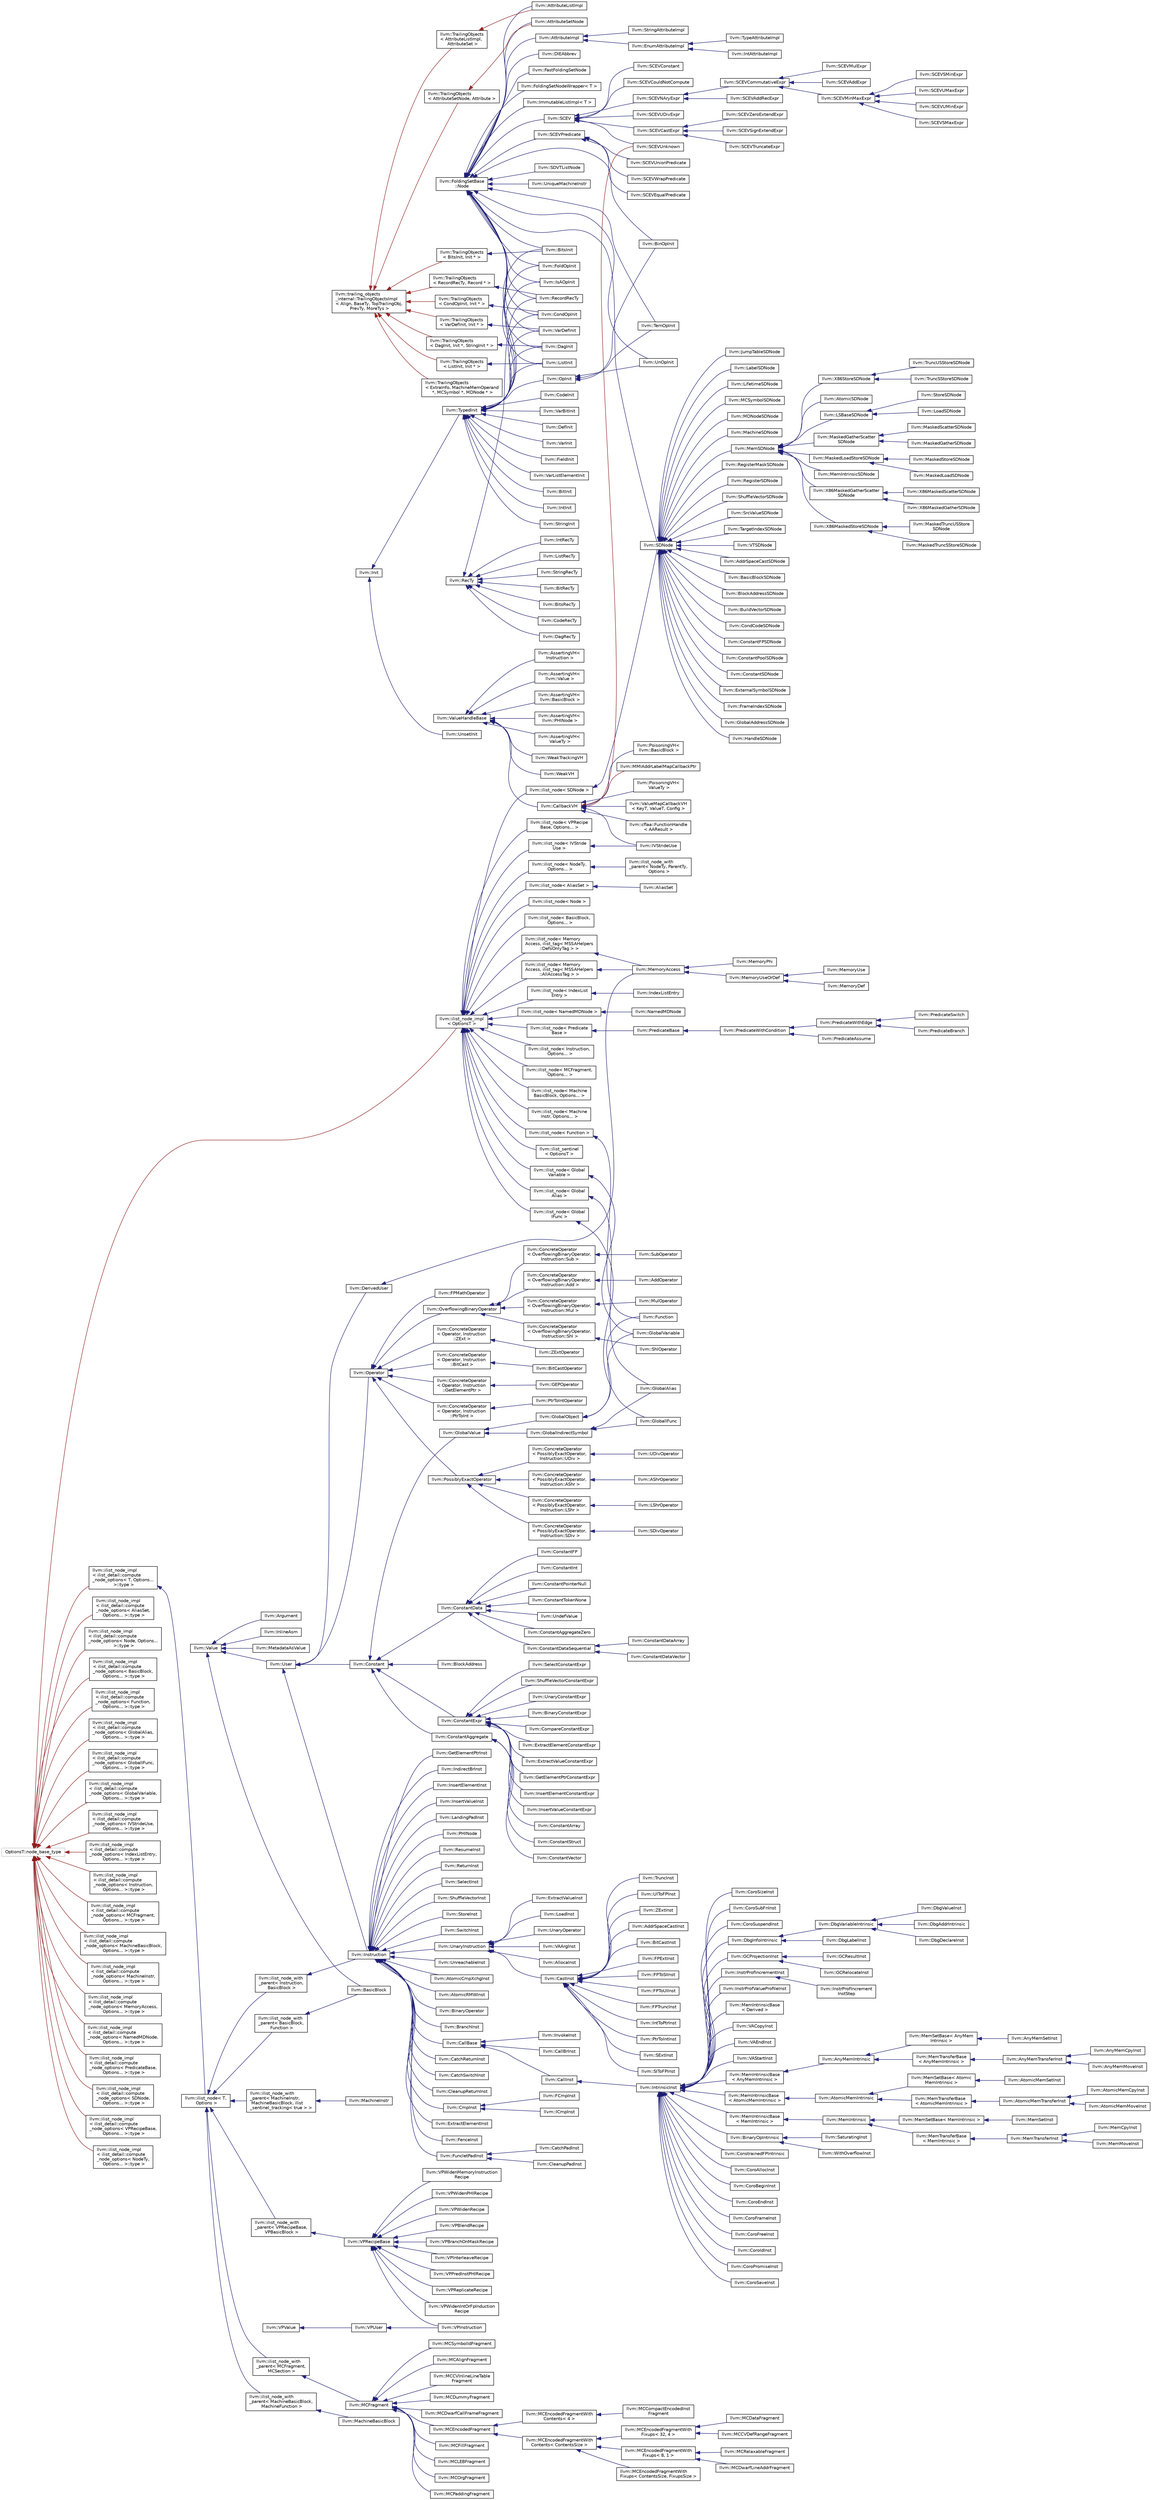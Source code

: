 digraph "Graphical Class Hierarchy"
{
 // LATEX_PDF_SIZE
  bgcolor="transparent";
  edge [fontname="Helvetica",fontsize="10",labelfontname="Helvetica",labelfontsize="10"];
  node [fontname="Helvetica",fontsize="10",shape="box"];
  rankdir="LR";
  Node0 [label="llvm::Init",height=0.2,width=0.4,color="black",URL="$classllvm_1_1Init.html",tooltip=" "];
  Node0 -> Node1 [dir="back",color="midnightblue",fontsize="10",style="solid",fontname="Helvetica"];
  Node1 [label="llvm::TypedInit",height=0.2,width=0.4,color="black",URL="$classllvm_1_1TypedInit.html",tooltip="This is the common super-class of types that have a specific, explicit, type."];
  Node1 -> Node2 [dir="back",color="midnightblue",fontsize="10",style="solid",fontname="Helvetica"];
  Node2 [label="llvm::BitInit",height=0.2,width=0.4,color="black",URL="$classllvm_1_1BitInit.html",tooltip="'true'/'false' - Represent a concrete initializer for a bit."];
  Node1 -> Node3 [dir="back",color="midnightblue",fontsize="10",style="solid",fontname="Helvetica"];
  Node3 [label="llvm::BitsInit",height=0.2,width=0.4,color="black",URL="$classllvm_1_1BitsInit.html",tooltip="'{ a, b, c }' - Represents an initializer for a BitsRecTy value."];
  Node1 -> Node410 [dir="back",color="midnightblue",fontsize="10",style="solid",fontname="Helvetica"];
  Node410 [label="llvm::CodeInit",height=0.2,width=0.4,color="black",URL="$classllvm_1_1CodeInit.html",tooltip=" "];
  Node1 -> Node17 [dir="back",color="midnightblue",fontsize="10",style="solid",fontname="Helvetica"];
  Node17 [label="llvm::CondOpInit",height=0.2,width=0.4,color="black",URL="$classllvm_1_1CondOpInit.html",tooltip="!cond(condition_1: value1, ... , condition_n: value) Selects the first value for which condition is t..."];
  Node1 -> Node19 [dir="back",color="midnightblue",fontsize="10",style="solid",fontname="Helvetica"];
  Node19 [label="llvm::DagInit",height=0.2,width=0.4,color="black",URL="$classllvm_1_1DagInit.html",tooltip="(v a, b) - Represent a DAG tree value."];
  Node1 -> Node411 [dir="back",color="midnightblue",fontsize="10",style="solid",fontname="Helvetica"];
  Node411 [label="llvm::DefInit",height=0.2,width=0.4,color="black",URL="$classllvm_1_1DefInit.html",tooltip="AL - Represent a reference to a 'def' in the description."];
  Node1 -> Node412 [dir="back",color="midnightblue",fontsize="10",style="solid",fontname="Helvetica"];
  Node412 [label="llvm::FieldInit",height=0.2,width=0.4,color="black",URL="$classllvm_1_1FieldInit.html",tooltip="X.Y - Represent a reference to a subfield of a variable."];
  Node1 -> Node41 [dir="back",color="midnightblue",fontsize="10",style="solid",fontname="Helvetica"];
  Node41 [label="llvm::FoldOpInit",height=0.2,width=0.4,color="black",URL="$classllvm_1_1FoldOpInit.html",tooltip="!foldl (a, b, expr, start, lst) - Fold over a list."];
  Node1 -> Node413 [dir="back",color="midnightblue",fontsize="10",style="solid",fontname="Helvetica"];
  Node413 [label="llvm::IntInit",height=0.2,width=0.4,color="black",URL="$classllvm_1_1IntInit.html",tooltip="'7' - Represent an initialization by a literal integer value."];
  Node1 -> Node44 [dir="back",color="midnightblue",fontsize="10",style="solid",fontname="Helvetica"];
  Node44 [label="llvm::IsAOpInit",height=0.2,width=0.4,color="black",URL="$classllvm_1_1IsAOpInit.html",tooltip="!isa<type>(expr) - Dynamically determine the type of an expression."];
  Node1 -> Node21 [dir="back",color="midnightblue",fontsize="10",style="solid",fontname="Helvetica"];
  Node21 [label="llvm::ListInit",height=0.2,width=0.4,color="black",URL="$classllvm_1_1ListInit.html",tooltip="[AL, AH, CL] - Represent a list of defs"];
  Node1 -> Node36 [dir="back",color="midnightblue",fontsize="10",style="solid",fontname="Helvetica"];
  Node36 [label="llvm::OpInit",height=0.2,width=0.4,color="black",URL="$classllvm_1_1OpInit.html",tooltip="Base class for operators."];
  Node36 -> Node35 [dir="back",color="midnightblue",fontsize="10",style="solid",fontname="Helvetica"];
  Node35 [label="llvm::BinOpInit",height=0.2,width=0.4,color="black",URL="$classllvm_1_1BinOpInit.html",tooltip="!op (X, Y) - Combine two inits."];
  Node36 -> Node37 [dir="back",color="midnightblue",fontsize="10",style="solid",fontname="Helvetica"];
  Node37 [label="llvm::TernOpInit",height=0.2,width=0.4,color="black",URL="$classllvm_1_1TernOpInit.html",tooltip="!op (X, Y, Z) - Combine two inits."];
  Node36 -> Node38 [dir="back",color="midnightblue",fontsize="10",style="solid",fontname="Helvetica"];
  Node38 [label="llvm::UnOpInit",height=0.2,width=0.4,color="black",URL="$classllvm_1_1UnOpInit.html",tooltip="!op (X) - Transform an init."];
  Node1 -> Node414 [dir="back",color="midnightblue",fontsize="10",style="solid",fontname="Helvetica"];
  Node414 [label="llvm::StringInit",height=0.2,width=0.4,color="black",URL="$classllvm_1_1StringInit.html",tooltip="\"foo\" - Represent an initialization by a string value."];
  Node1 -> Node415 [dir="back",color="midnightblue",fontsize="10",style="solid",fontname="Helvetica"];
  Node415 [label="llvm::VarBitInit",height=0.2,width=0.4,color="black",URL="$classllvm_1_1VarBitInit.html",tooltip="Opcode{0} - Represent access to one bit of a variable or field."];
  Node1 -> Node34 [dir="back",color="midnightblue",fontsize="10",style="solid",fontname="Helvetica"];
  Node34 [label="llvm::VarDefInit",height=0.2,width=0.4,color="black",URL="$classllvm_1_1VarDefInit.html",tooltip="classname<targs...> - Represent an uninstantiated anonymous class instantiation."];
  Node1 -> Node416 [dir="back",color="midnightblue",fontsize="10",style="solid",fontname="Helvetica"];
  Node416 [label="llvm::VarInit",height=0.2,width=0.4,color="black",URL="$classllvm_1_1VarInit.html",tooltip="'Opcode' - Represent a reference to an entire variable object."];
  Node1 -> Node417 [dir="back",color="midnightblue",fontsize="10",style="solid",fontname="Helvetica"];
  Node417 [label="llvm::VarListElementInit",height=0.2,width=0.4,color="black",URL="$classllvm_1_1VarListElementInit.html",tooltip="List[4] - Represent access to one element of a var or field."];
  Node0 -> Node418 [dir="back",color="midnightblue",fontsize="10",style="solid",fontname="Helvetica"];
  Node418 [label="llvm::UnsetInit",height=0.2,width=0.4,color="black",URL="$classllvm_1_1UnsetInit.html",tooltip="'?' - Represents an uninitialized value"];
  Node4 [label="llvm::FoldingSetBase\l::Node",height=0.2,width=0.4,color="black",URL="$classllvm_1_1FoldingSetBase_1_1Node.html",tooltip="Node - This class is used to maintain the singly linked bucket list in a folding set."];
  Node4 -> Node5 [dir="back",color="midnightblue",fontsize="10",style="solid",fontname="Helvetica"];
  Node5 [label="llvm::AttributeImpl",height=0.2,width=0.4,color="black",URL="$classllvm_1_1AttributeImpl.html",tooltip=" "];
  Node5 -> Node6 [dir="back",color="midnightblue",fontsize="10",style="solid",fontname="Helvetica"];
  Node6 [label="llvm::EnumAttributeImpl",height=0.2,width=0.4,color="black",URL="$classllvm_1_1EnumAttributeImpl.html",tooltip=" "];
  Node6 -> Node7 [dir="back",color="midnightblue",fontsize="10",style="solid",fontname="Helvetica"];
  Node7 [label="llvm::IntAttributeImpl",height=0.2,width=0.4,color="black",URL="$classllvm_1_1IntAttributeImpl.html",tooltip=" "];
  Node6 -> Node8 [dir="back",color="midnightblue",fontsize="10",style="solid",fontname="Helvetica"];
  Node8 [label="llvm::TypeAttributeImpl",height=0.2,width=0.4,color="black",URL="$classllvm_1_1TypeAttributeImpl.html",tooltip=" "];
  Node5 -> Node9 [dir="back",color="midnightblue",fontsize="10",style="solid",fontname="Helvetica"];
  Node9 [label="llvm::StringAttributeImpl",height=0.2,width=0.4,color="black",URL="$classllvm_1_1StringAttributeImpl.html",tooltip=" "];
  Node4 -> Node10 [dir="back",color="midnightblue",fontsize="10",style="solid",fontname="Helvetica"];
  Node10 [label="llvm::AttributeListImpl",height=0.2,width=0.4,color="black",URL="$classllvm_1_1AttributeListImpl.html",tooltip=" "];
  Node4 -> Node14 [dir="back",color="midnightblue",fontsize="10",style="solid",fontname="Helvetica"];
  Node14 [label="llvm::AttributeSetNode",height=0.2,width=0.4,color="black",URL="$classllvm_1_1AttributeSetNode.html",tooltip=" "];
  Node4 -> Node35 [dir="back",color="midnightblue",fontsize="10",style="solid",fontname="Helvetica"];
  Node4 -> Node3 [dir="back",color="midnightblue",fontsize="10",style="solid",fontname="Helvetica"];
  Node4 -> Node17 [dir="back",color="midnightblue",fontsize="10",style="solid",fontname="Helvetica"];
  Node4 -> Node39 [dir="back",color="midnightblue",fontsize="10",style="solid",fontname="Helvetica"];
  Node39 [label="llvm::DIEAbbrev",height=0.2,width=0.4,color="black",URL="$classllvm_1_1DIEAbbrev.html",tooltip="Dwarf abbreviation, describes the organization of a debug information object."];
  Node4 -> Node19 [dir="back",color="midnightblue",fontsize="10",style="solid",fontname="Helvetica"];
  Node4 -> Node40 [dir="back",color="midnightblue",fontsize="10",style="solid",fontname="Helvetica"];
  Node40 [label="llvm::FastFoldingSetNode",height=0.2,width=0.4,color="black",URL="$classllvm_1_1FastFoldingSetNode.html",tooltip="FastFoldingSetNode - This is a subclass of FoldingSetNode which stores a FoldingSetNodeID value rathe..."];
  Node4 -> Node41 [dir="back",color="midnightblue",fontsize="10",style="solid",fontname="Helvetica"];
  Node4 -> Node42 [dir="back",color="midnightblue",fontsize="10",style="solid",fontname="Helvetica"];
  Node42 [label="llvm::FoldingSetNodeWrapper\< T \>",height=0.2,width=0.4,color="black",URL="$classllvm_1_1FoldingSetNodeWrapper.html",tooltip="FoldingSetNodeWrapper - This template class is used to \"wrap\" arbitrary types in an enclosing object ..."];
  Node4 -> Node43 [dir="back",color="midnightblue",fontsize="10",style="solid",fontname="Helvetica"];
  Node43 [label="llvm::ImmutableListImpl\< T \>",height=0.2,width=0.4,color="black",URL="$classllvm_1_1ImmutableListImpl.html",tooltip=" "];
  Node4 -> Node44 [dir="back",color="midnightblue",fontsize="10",style="solid",fontname="Helvetica"];
  Node4 -> Node21 [dir="back",color="midnightblue",fontsize="10",style="solid",fontname="Helvetica"];
  Node4 -> Node24 [dir="back",color="midnightblue",fontsize="10",style="solid",fontname="Helvetica"];
  Node24 [label="llvm::RecordRecTy",height=0.2,width=0.4,color="black",URL="$classllvm_1_1RecordRecTy.html",tooltip="'[classname]' - Type of record values that have zero or more superclasses."];
  Node4 -> Node45 [dir="back",color="midnightblue",fontsize="10",style="solid",fontname="Helvetica"];
  Node45 [label="llvm::SCEV",height=0.2,width=0.4,color="black",URL="$classllvm_1_1SCEV.html",tooltip="This class represents an analyzed expression in the program."];
  Node45 -> Node46 [dir="back",color="midnightblue",fontsize="10",style="solid",fontname="Helvetica"];
  Node46 [label="llvm::SCEVCastExpr",height=0.2,width=0.4,color="black",URL="$classllvm_1_1SCEVCastExpr.html",tooltip="This is the base class for unary cast operator classes."];
  Node46 -> Node47 [dir="back",color="midnightblue",fontsize="10",style="solid",fontname="Helvetica"];
  Node47 [label="llvm::SCEVSignExtendExpr",height=0.2,width=0.4,color="black",URL="$classllvm_1_1SCEVSignExtendExpr.html",tooltip="This class represents a sign extension of a small integer value to a larger integer value."];
  Node46 -> Node48 [dir="back",color="midnightblue",fontsize="10",style="solid",fontname="Helvetica"];
  Node48 [label="llvm::SCEVTruncateExpr",height=0.2,width=0.4,color="black",URL="$classllvm_1_1SCEVTruncateExpr.html",tooltip="This class represents a truncation of an integer value to a smaller integer value."];
  Node46 -> Node49 [dir="back",color="midnightblue",fontsize="10",style="solid",fontname="Helvetica"];
  Node49 [label="llvm::SCEVZeroExtendExpr",height=0.2,width=0.4,color="black",URL="$classllvm_1_1SCEVZeroExtendExpr.html",tooltip="This class represents a zero extension of a small integer value to a larger integer value."];
  Node45 -> Node50 [dir="back",color="midnightblue",fontsize="10",style="solid",fontname="Helvetica"];
  Node50 [label="llvm::SCEVConstant",height=0.2,width=0.4,color="black",URL="$classllvm_1_1SCEVConstant.html",tooltip="This class represents a constant integer value."];
  Node45 -> Node51 [dir="back",color="midnightblue",fontsize="10",style="solid",fontname="Helvetica"];
  Node51 [label="llvm::SCEVCouldNotCompute",height=0.2,width=0.4,color="black",URL="$structllvm_1_1SCEVCouldNotCompute.html",tooltip="An object of this class is returned by queries that could not be answered."];
  Node45 -> Node52 [dir="back",color="midnightblue",fontsize="10",style="solid",fontname="Helvetica"];
  Node52 [label="llvm::SCEVNAryExpr",height=0.2,width=0.4,color="black",URL="$classllvm_1_1SCEVNAryExpr.html",tooltip="This node is a base class providing common functionality for n'ary operators."];
  Node52 -> Node53 [dir="back",color="midnightblue",fontsize="10",style="solid",fontname="Helvetica"];
  Node53 [label="llvm::SCEVAddRecExpr",height=0.2,width=0.4,color="black",URL="$classllvm_1_1SCEVAddRecExpr.html",tooltip="This node represents a polynomial recurrence on the trip count of the specified loop."];
  Node52 -> Node54 [dir="back",color="midnightblue",fontsize="10",style="solid",fontname="Helvetica"];
  Node54 [label="llvm::SCEVCommutativeExpr",height=0.2,width=0.4,color="black",URL="$classllvm_1_1SCEVCommutativeExpr.html",tooltip="This node is the base class for n'ary commutative operators."];
  Node54 -> Node55 [dir="back",color="midnightblue",fontsize="10",style="solid",fontname="Helvetica"];
  Node55 [label="llvm::SCEVAddExpr",height=0.2,width=0.4,color="black",URL="$classllvm_1_1SCEVAddExpr.html",tooltip="This node represents an addition of some number of SCEVs."];
  Node54 -> Node56 [dir="back",color="midnightblue",fontsize="10",style="solid",fontname="Helvetica"];
  Node56 [label="llvm::SCEVMinMaxExpr",height=0.2,width=0.4,color="black",URL="$classllvm_1_1SCEVMinMaxExpr.html",tooltip="This node is the base class min/max selections."];
  Node56 -> Node57 [dir="back",color="midnightblue",fontsize="10",style="solid",fontname="Helvetica"];
  Node57 [label="llvm::SCEVSMaxExpr",height=0.2,width=0.4,color="black",URL="$classllvm_1_1SCEVSMaxExpr.html",tooltip="This class represents a signed maximum selection."];
  Node56 -> Node58 [dir="back",color="midnightblue",fontsize="10",style="solid",fontname="Helvetica"];
  Node58 [label="llvm::SCEVSMinExpr",height=0.2,width=0.4,color="black",URL="$classllvm_1_1SCEVSMinExpr.html",tooltip="This class represents a signed minimum selection."];
  Node56 -> Node59 [dir="back",color="midnightblue",fontsize="10",style="solid",fontname="Helvetica"];
  Node59 [label="llvm::SCEVUMaxExpr",height=0.2,width=0.4,color="black",URL="$classllvm_1_1SCEVUMaxExpr.html",tooltip="This class represents an unsigned maximum selection."];
  Node56 -> Node60 [dir="back",color="midnightblue",fontsize="10",style="solid",fontname="Helvetica"];
  Node60 [label="llvm::SCEVUMinExpr",height=0.2,width=0.4,color="black",URL="$classllvm_1_1SCEVUMinExpr.html",tooltip="This class represents an unsigned minimum selection."];
  Node54 -> Node61 [dir="back",color="midnightblue",fontsize="10",style="solid",fontname="Helvetica"];
  Node61 [label="llvm::SCEVMulExpr",height=0.2,width=0.4,color="black",URL="$classllvm_1_1SCEVMulExpr.html",tooltip="This node represents multiplication of some number of SCEVs."];
  Node45 -> Node62 [dir="back",color="midnightblue",fontsize="10",style="solid",fontname="Helvetica"];
  Node62 [label="llvm::SCEVUDivExpr",height=0.2,width=0.4,color="black",URL="$classllvm_1_1SCEVUDivExpr.html",tooltip="This class represents a binary unsigned division operation."];
  Node45 -> Node63 [dir="back",color="midnightblue",fontsize="10",style="solid",fontname="Helvetica"];
  Node63 [label="llvm::SCEVUnknown",height=0.2,width=0.4,color="black",URL="$classllvm_1_1SCEVUnknown.html",tooltip="This means that we are dealing with an entirely unknown SCEV value, and only represent it as its LLVM..."];
  Node4 -> Node404 [dir="back",color="midnightblue",fontsize="10",style="solid",fontname="Helvetica"];
  Node404 [label="llvm::SCEVPredicate",height=0.2,width=0.4,color="black",URL="$classllvm_1_1SCEVPredicate.html",tooltip="This class represents an assumption made using SCEV expressions which can be checked at run-time."];
  Node404 -> Node405 [dir="back",color="midnightblue",fontsize="10",style="solid",fontname="Helvetica"];
  Node405 [label="llvm::SCEVEqualPredicate",height=0.2,width=0.4,color="black",URL="$classllvm_1_1SCEVEqualPredicate.html",tooltip="This class represents an assumption that two SCEV expressions are equal, and this can be checked at r..."];
  Node404 -> Node406 [dir="back",color="midnightblue",fontsize="10",style="solid",fontname="Helvetica"];
  Node406 [label="llvm::SCEVUnionPredicate",height=0.2,width=0.4,color="black",URL="$classllvm_1_1SCEVUnionPredicate.html",tooltip="This class represents a composition of other SCEV predicates, and is the class that most clients will..."];
  Node404 -> Node407 [dir="back",color="midnightblue",fontsize="10",style="solid",fontname="Helvetica"];
  Node407 [label="llvm::SCEVWrapPredicate",height=0.2,width=0.4,color="black",URL="$classllvm_1_1SCEVWrapPredicate.html",tooltip="This class represents an assumption made on an AddRec expression."];
  Node4 -> Node342 [dir="back",color="midnightblue",fontsize="10",style="solid",fontname="Helvetica"];
  Node342 [label="llvm::SDNode",height=0.2,width=0.4,color="black",URL="$classllvm_1_1SDNode.html",tooltip="Represents one node in the SelectionDAG."];
  Node342 -> Node343 [dir="back",color="midnightblue",fontsize="10",style="solid",fontname="Helvetica"];
  Node343 [label="llvm::AddrSpaceCastSDNode",height=0.2,width=0.4,color="black",URL="$classllvm_1_1AddrSpaceCastSDNode.html",tooltip=" "];
  Node342 -> Node344 [dir="back",color="midnightblue",fontsize="10",style="solid",fontname="Helvetica"];
  Node344 [label="llvm::BasicBlockSDNode",height=0.2,width=0.4,color="black",URL="$classllvm_1_1BasicBlockSDNode.html",tooltip=" "];
  Node342 -> Node345 [dir="back",color="midnightblue",fontsize="10",style="solid",fontname="Helvetica"];
  Node345 [label="llvm::BlockAddressSDNode",height=0.2,width=0.4,color="black",URL="$classllvm_1_1BlockAddressSDNode.html",tooltip=" "];
  Node342 -> Node346 [dir="back",color="midnightblue",fontsize="10",style="solid",fontname="Helvetica"];
  Node346 [label="llvm::BuildVectorSDNode",height=0.2,width=0.4,color="black",URL="$classllvm_1_1BuildVectorSDNode.html",tooltip="A \"pseudo-class\" with methods for operating on BUILD_VECTORs."];
  Node342 -> Node347 [dir="back",color="midnightblue",fontsize="10",style="solid",fontname="Helvetica"];
  Node347 [label="llvm::CondCodeSDNode",height=0.2,width=0.4,color="black",URL="$classllvm_1_1CondCodeSDNode.html",tooltip=" "];
  Node342 -> Node348 [dir="back",color="midnightblue",fontsize="10",style="solid",fontname="Helvetica"];
  Node348 [label="llvm::ConstantFPSDNode",height=0.2,width=0.4,color="black",URL="$classllvm_1_1ConstantFPSDNode.html",tooltip=" "];
  Node342 -> Node349 [dir="back",color="midnightblue",fontsize="10",style="solid",fontname="Helvetica"];
  Node349 [label="llvm::ConstantPoolSDNode",height=0.2,width=0.4,color="black",URL="$classllvm_1_1ConstantPoolSDNode.html",tooltip=" "];
  Node342 -> Node350 [dir="back",color="midnightblue",fontsize="10",style="solid",fontname="Helvetica"];
  Node350 [label="llvm::ConstantSDNode",height=0.2,width=0.4,color="black",URL="$classllvm_1_1ConstantSDNode.html",tooltip=" "];
  Node342 -> Node351 [dir="back",color="midnightblue",fontsize="10",style="solid",fontname="Helvetica"];
  Node351 [label="llvm::ExternalSymbolSDNode",height=0.2,width=0.4,color="black",URL="$classllvm_1_1ExternalSymbolSDNode.html",tooltip=" "];
  Node342 -> Node352 [dir="back",color="midnightblue",fontsize="10",style="solid",fontname="Helvetica"];
  Node352 [label="llvm::FrameIndexSDNode",height=0.2,width=0.4,color="black",URL="$classllvm_1_1FrameIndexSDNode.html",tooltip=" "];
  Node342 -> Node353 [dir="back",color="midnightblue",fontsize="10",style="solid",fontname="Helvetica"];
  Node353 [label="llvm::GlobalAddressSDNode",height=0.2,width=0.4,color="black",URL="$classllvm_1_1GlobalAddressSDNode.html",tooltip=" "];
  Node342 -> Node354 [dir="back",color="midnightblue",fontsize="10",style="solid",fontname="Helvetica"];
  Node354 [label="llvm::HandleSDNode",height=0.2,width=0.4,color="black",URL="$classllvm_1_1HandleSDNode.html",tooltip="This class is used to form a handle around another node that is persistent and is updated across invo..."];
  Node342 -> Node355 [dir="back",color="midnightblue",fontsize="10",style="solid",fontname="Helvetica"];
  Node355 [label="llvm::JumpTableSDNode",height=0.2,width=0.4,color="black",URL="$classllvm_1_1JumpTableSDNode.html",tooltip=" "];
  Node342 -> Node356 [dir="back",color="midnightblue",fontsize="10",style="solid",fontname="Helvetica"];
  Node356 [label="llvm::LabelSDNode",height=0.2,width=0.4,color="black",URL="$classllvm_1_1LabelSDNode.html",tooltip=" "];
  Node342 -> Node357 [dir="back",color="midnightblue",fontsize="10",style="solid",fontname="Helvetica"];
  Node357 [label="llvm::LifetimeSDNode",height=0.2,width=0.4,color="black",URL="$classllvm_1_1LifetimeSDNode.html",tooltip="This SDNode is used for LIFETIME_START/LIFETIME_END values, which indicate the offet and size that ar..."];
  Node342 -> Node358 [dir="back",color="midnightblue",fontsize="10",style="solid",fontname="Helvetica"];
  Node358 [label="llvm::MCSymbolSDNode",height=0.2,width=0.4,color="black",URL="$classllvm_1_1MCSymbolSDNode.html",tooltip=" "];
  Node342 -> Node359 [dir="back",color="midnightblue",fontsize="10",style="solid",fontname="Helvetica"];
  Node359 [label="llvm::MDNodeSDNode",height=0.2,width=0.4,color="black",URL="$classllvm_1_1MDNodeSDNode.html",tooltip=" "];
  Node342 -> Node360 [dir="back",color="midnightblue",fontsize="10",style="solid",fontname="Helvetica"];
  Node360 [label="llvm::MachineSDNode",height=0.2,width=0.4,color="black",URL="$classllvm_1_1MachineSDNode.html",tooltip="An SDNode that represents everything that will be needed to construct a MachineInstr."];
  Node342 -> Node361 [dir="back",color="midnightblue",fontsize="10",style="solid",fontname="Helvetica"];
  Node361 [label="llvm::MemSDNode",height=0.2,width=0.4,color="black",URL="$classllvm_1_1MemSDNode.html",tooltip="This is an abstract virtual class for memory operations."];
  Node361 -> Node362 [dir="back",color="midnightblue",fontsize="10",style="solid",fontname="Helvetica"];
  Node362 [label="llvm::AtomicSDNode",height=0.2,width=0.4,color="black",URL="$classllvm_1_1AtomicSDNode.html",tooltip="This is an SDNode representing atomic operations."];
  Node361 -> Node363 [dir="back",color="midnightblue",fontsize="10",style="solid",fontname="Helvetica"];
  Node363 [label="llvm::LSBaseSDNode",height=0.2,width=0.4,color="black",URL="$classllvm_1_1LSBaseSDNode.html",tooltip="Base class for LoadSDNode and StoreSDNode."];
  Node363 -> Node364 [dir="back",color="midnightblue",fontsize="10",style="solid",fontname="Helvetica"];
  Node364 [label="llvm::LoadSDNode",height=0.2,width=0.4,color="black",URL="$classllvm_1_1LoadSDNode.html",tooltip="This class is used to represent ISD::LOAD nodes."];
  Node363 -> Node365 [dir="back",color="midnightblue",fontsize="10",style="solid",fontname="Helvetica"];
  Node365 [label="llvm::StoreSDNode",height=0.2,width=0.4,color="black",URL="$classllvm_1_1StoreSDNode.html",tooltip="This class is used to represent ISD::STORE nodes."];
  Node361 -> Node366 [dir="back",color="midnightblue",fontsize="10",style="solid",fontname="Helvetica"];
  Node366 [label="llvm::MaskedGatherScatter\lSDNode",height=0.2,width=0.4,color="black",URL="$classllvm_1_1MaskedGatherScatterSDNode.html",tooltip="This is a base class used to represent MGATHER and MSCATTER nodes."];
  Node366 -> Node367 [dir="back",color="midnightblue",fontsize="10",style="solid",fontname="Helvetica"];
  Node367 [label="llvm::MaskedGatherSDNode",height=0.2,width=0.4,color="black",URL="$classllvm_1_1MaskedGatherSDNode.html",tooltip="This class is used to represent an MGATHER node."];
  Node366 -> Node368 [dir="back",color="midnightblue",fontsize="10",style="solid",fontname="Helvetica"];
  Node368 [label="llvm::MaskedScatterSDNode",height=0.2,width=0.4,color="black",URL="$classllvm_1_1MaskedScatterSDNode.html",tooltip="This class is used to represent an MSCATTER node."];
  Node361 -> Node369 [dir="back",color="midnightblue",fontsize="10",style="solid",fontname="Helvetica"];
  Node369 [label="llvm::MaskedLoadStoreSDNode",height=0.2,width=0.4,color="black",URL="$classllvm_1_1MaskedLoadStoreSDNode.html",tooltip="This base class is used to represent MLOAD and MSTORE nodes."];
  Node369 -> Node370 [dir="back",color="midnightblue",fontsize="10",style="solid",fontname="Helvetica"];
  Node370 [label="llvm::MaskedLoadSDNode",height=0.2,width=0.4,color="black",URL="$classllvm_1_1MaskedLoadSDNode.html",tooltip="This class is used to represent an MLOAD node."];
  Node369 -> Node371 [dir="back",color="midnightblue",fontsize="10",style="solid",fontname="Helvetica"];
  Node371 [label="llvm::MaskedStoreSDNode",height=0.2,width=0.4,color="black",URL="$classllvm_1_1MaskedStoreSDNode.html",tooltip="This class is used to represent an MSTORE node."];
  Node361 -> Node372 [dir="back",color="midnightblue",fontsize="10",style="solid",fontname="Helvetica"];
  Node372 [label="llvm::MemIntrinsicSDNode",height=0.2,width=0.4,color="black",URL="$classllvm_1_1MemIntrinsicSDNode.html",tooltip="This SDNode is used for target intrinsics that touch memory and need an associated MachineMemOperand."];
  Node361 -> Node373 [dir="back",color="midnightblue",fontsize="10",style="solid",fontname="Helvetica"];
  Node373 [label="llvm::X86MaskedGatherScatter\lSDNode",height=0.2,width=0.4,color="black",URL="$classllvm_1_1X86MaskedGatherScatterSDNode.html",tooltip=" "];
  Node373 -> Node374 [dir="back",color="midnightblue",fontsize="10",style="solid",fontname="Helvetica"];
  Node374 [label="llvm::X86MaskedGatherSDNode",height=0.2,width=0.4,color="black",URL="$classllvm_1_1X86MaskedGatherSDNode.html",tooltip=" "];
  Node373 -> Node375 [dir="back",color="midnightblue",fontsize="10",style="solid",fontname="Helvetica"];
  Node375 [label="llvm::X86MaskedScatterSDNode",height=0.2,width=0.4,color="black",URL="$classllvm_1_1X86MaskedScatterSDNode.html",tooltip=" "];
  Node361 -> Node376 [dir="back",color="midnightblue",fontsize="10",style="solid",fontname="Helvetica"];
  Node376 [label="llvm::X86MaskedStoreSDNode",height=0.2,width=0.4,color="black",URL="$classllvm_1_1X86MaskedStoreSDNode.html",tooltip=" "];
  Node376 -> Node377 [dir="back",color="midnightblue",fontsize="10",style="solid",fontname="Helvetica"];
  Node377 [label="llvm::MaskedTruncSStoreSDNode",height=0.2,width=0.4,color="black",URL="$classllvm_1_1MaskedTruncSStoreSDNode.html",tooltip=" "];
  Node376 -> Node378 [dir="back",color="midnightblue",fontsize="10",style="solid",fontname="Helvetica"];
  Node378 [label="llvm::MaskedTruncUSStore\lSDNode",height=0.2,width=0.4,color="black",URL="$classllvm_1_1MaskedTruncUSStoreSDNode.html",tooltip=" "];
  Node361 -> Node379 [dir="back",color="midnightblue",fontsize="10",style="solid",fontname="Helvetica"];
  Node379 [label="llvm::X86StoreSDNode",height=0.2,width=0.4,color="black",URL="$classllvm_1_1X86StoreSDNode.html",tooltip=" "];
  Node379 -> Node380 [dir="back",color="midnightblue",fontsize="10",style="solid",fontname="Helvetica"];
  Node380 [label="llvm::TruncSStoreSDNode",height=0.2,width=0.4,color="black",URL="$classllvm_1_1TruncSStoreSDNode.html",tooltip=" "];
  Node379 -> Node381 [dir="back",color="midnightblue",fontsize="10",style="solid",fontname="Helvetica"];
  Node381 [label="llvm::TruncUSStoreSDNode",height=0.2,width=0.4,color="black",URL="$classllvm_1_1TruncUSStoreSDNode.html",tooltip=" "];
  Node342 -> Node382 [dir="back",color="midnightblue",fontsize="10",style="solid",fontname="Helvetica"];
  Node382 [label="llvm::RegisterMaskSDNode",height=0.2,width=0.4,color="black",URL="$classllvm_1_1RegisterMaskSDNode.html",tooltip=" "];
  Node342 -> Node383 [dir="back",color="midnightblue",fontsize="10",style="solid",fontname="Helvetica"];
  Node383 [label="llvm::RegisterSDNode",height=0.2,width=0.4,color="black",URL="$classllvm_1_1RegisterSDNode.html",tooltip=" "];
  Node342 -> Node384 [dir="back",color="midnightblue",fontsize="10",style="solid",fontname="Helvetica"];
  Node384 [label="llvm::ShuffleVectorSDNode",height=0.2,width=0.4,color="black",URL="$classllvm_1_1ShuffleVectorSDNode.html",tooltip="This SDNode is used to implement the code generator support for the llvm IR shufflevector instruction..."];
  Node342 -> Node385 [dir="back",color="midnightblue",fontsize="10",style="solid",fontname="Helvetica"];
  Node385 [label="llvm::SrcValueSDNode",height=0.2,width=0.4,color="black",URL="$classllvm_1_1SrcValueSDNode.html",tooltip="An SDNode that holds an arbitrary LLVM IR Value."];
  Node342 -> Node386 [dir="back",color="midnightblue",fontsize="10",style="solid",fontname="Helvetica"];
  Node386 [label="llvm::TargetIndexSDNode",height=0.2,width=0.4,color="black",URL="$classllvm_1_1TargetIndexSDNode.html",tooltip="Completely target-dependent object reference."];
  Node342 -> Node387 [dir="back",color="midnightblue",fontsize="10",style="solid",fontname="Helvetica"];
  Node387 [label="llvm::VTSDNode",height=0.2,width=0.4,color="black",URL="$classllvm_1_1VTSDNode.html",tooltip="This class is used to represent EVT's, which are used to parameterize some operations."];
  Node4 -> Node408 [dir="back",color="midnightblue",fontsize="10",style="solid",fontname="Helvetica"];
  Node408 [label="llvm::SDVTListNode",height=0.2,width=0.4,color="black",URL="$classllvm_1_1SDVTListNode.html",tooltip=" "];
  Node4 -> Node37 [dir="back",color="midnightblue",fontsize="10",style="solid",fontname="Helvetica"];
  Node4 -> Node38 [dir="back",color="midnightblue",fontsize="10",style="solid",fontname="Helvetica"];
  Node4 -> Node409 [dir="back",color="midnightblue",fontsize="10",style="solid",fontname="Helvetica"];
  Node409 [label="llvm::UniqueMachineInstr",height=0.2,width=0.4,color="black",URL="$classllvm_1_1UniqueMachineInstr.html",tooltip="A class that wraps MachineInstrs and derives from FoldingSetNode in order to be uniqued in a CSEMap."];
  Node4 -> Node34 [dir="back",color="midnightblue",fontsize="10",style="solid",fontname="Helvetica"];
  Node278 [label="OptionsT::node_base_type",height=0.2,width=0.4,color="grey75",tooltip=" "];
  Node278 -> Node279 [dir="back",color="firebrick4",fontsize="10",style="solid",fontname="Helvetica"];
  Node279 [label="llvm::ilist_node_impl\l\< ilist_detail::compute\l_node_options\< AliasSet,\l Options... \>::type \>",height=0.2,width=0.4,color="black",URL="$classllvm_1_1ilist__node__impl.html",tooltip=" "];
  Node278 -> Node280 [dir="back",color="firebrick4",fontsize="10",style="solid",fontname="Helvetica"];
  Node280 [label="llvm::ilist_node_impl\l\< ilist_detail::compute\l_node_options\< Node, Options...\l \>::type \>",height=0.2,width=0.4,color="black",URL="$classllvm_1_1ilist__node__impl.html",tooltip=" "];
  Node278 -> Node281 [dir="back",color="firebrick4",fontsize="10",style="solid",fontname="Helvetica"];
  Node281 [label="llvm::ilist_node_impl\l\< ilist_detail::compute\l_node_options\< BasicBlock,\l Options... \>::type \>",height=0.2,width=0.4,color="black",URL="$classllvm_1_1ilist__node__impl.html",tooltip=" "];
  Node278 -> Node282 [dir="back",color="firebrick4",fontsize="10",style="solid",fontname="Helvetica"];
  Node282 [label="llvm::ilist_node_impl\l\< ilist_detail::compute\l_node_options\< Function,\l Options... \>::type \>",height=0.2,width=0.4,color="black",URL="$classllvm_1_1ilist__node__impl.html",tooltip=" "];
  Node278 -> Node283 [dir="back",color="firebrick4",fontsize="10",style="solid",fontname="Helvetica"];
  Node283 [label="llvm::ilist_node_impl\l\< ilist_detail::compute\l_node_options\< GlobalAlias,\l Options... \>::type \>",height=0.2,width=0.4,color="black",URL="$classllvm_1_1ilist__node__impl.html",tooltip=" "];
  Node278 -> Node284 [dir="back",color="firebrick4",fontsize="10",style="solid",fontname="Helvetica"];
  Node284 [label="llvm::ilist_node_impl\l\< ilist_detail::compute\l_node_options\< GlobalIFunc,\l Options... \>::type \>",height=0.2,width=0.4,color="black",URL="$classllvm_1_1ilist__node__impl.html",tooltip=" "];
  Node278 -> Node285 [dir="back",color="firebrick4",fontsize="10",style="solid",fontname="Helvetica"];
  Node285 [label="llvm::ilist_node_impl\l\< ilist_detail::compute\l_node_options\< GlobalVariable,\l Options... \>::type \>",height=0.2,width=0.4,color="black",URL="$classllvm_1_1ilist__node__impl.html",tooltip=" "];
  Node278 -> Node286 [dir="back",color="firebrick4",fontsize="10",style="solid",fontname="Helvetica"];
  Node286 [label="llvm::ilist_node_impl\l\< ilist_detail::compute\l_node_options\< IVStrideUse,\l Options... \>::type \>",height=0.2,width=0.4,color="black",URL="$classllvm_1_1ilist__node__impl.html",tooltip=" "];
  Node278 -> Node287 [dir="back",color="firebrick4",fontsize="10",style="solid",fontname="Helvetica"];
  Node287 [label="llvm::ilist_node_impl\l\< ilist_detail::compute\l_node_options\< IndexListEntry,\l Options... \>::type \>",height=0.2,width=0.4,color="black",URL="$classllvm_1_1ilist__node__impl.html",tooltip=" "];
  Node278 -> Node288 [dir="back",color="firebrick4",fontsize="10",style="solid",fontname="Helvetica"];
  Node288 [label="llvm::ilist_node_impl\l\< ilist_detail::compute\l_node_options\< Instruction,\l Options... \>::type \>",height=0.2,width=0.4,color="black",URL="$classllvm_1_1ilist__node__impl.html",tooltip=" "];
  Node278 -> Node289 [dir="back",color="firebrick4",fontsize="10",style="solid",fontname="Helvetica"];
  Node289 [label="llvm::ilist_node_impl\l\< ilist_detail::compute\l_node_options\< MCFragment,\l Options... \>::type \>",height=0.2,width=0.4,color="black",URL="$classllvm_1_1ilist__node__impl.html",tooltip=" "];
  Node278 -> Node290 [dir="back",color="firebrick4",fontsize="10",style="solid",fontname="Helvetica"];
  Node290 [label="llvm::ilist_node_impl\l\< ilist_detail::compute\l_node_options\< MachineBasicBlock,\l Options... \>::type \>",height=0.2,width=0.4,color="black",URL="$classllvm_1_1ilist__node__impl.html",tooltip=" "];
  Node278 -> Node291 [dir="back",color="firebrick4",fontsize="10",style="solid",fontname="Helvetica"];
  Node291 [label="llvm::ilist_node_impl\l\< ilist_detail::compute\l_node_options\< MachineInstr,\l Options... \>::type \>",height=0.2,width=0.4,color="black",URL="$classllvm_1_1ilist__node__impl.html",tooltip=" "];
  Node278 -> Node292 [dir="back",color="firebrick4",fontsize="10",style="solid",fontname="Helvetica"];
  Node292 [label="llvm::ilist_node_impl\l\< ilist_detail::compute\l_node_options\< MemoryAccess,\l Options... \>::type \>",height=0.2,width=0.4,color="black",URL="$classllvm_1_1ilist__node__impl.html",tooltip=" "];
  Node278 -> Node293 [dir="back",color="firebrick4",fontsize="10",style="solid",fontname="Helvetica"];
  Node293 [label="llvm::ilist_node_impl\l\< ilist_detail::compute\l_node_options\< NamedMDNode,\l Options... \>::type \>",height=0.2,width=0.4,color="black",URL="$classllvm_1_1ilist__node__impl.html",tooltip=" "];
  Node278 -> Node294 [dir="back",color="firebrick4",fontsize="10",style="solid",fontname="Helvetica"];
  Node294 [label="llvm::ilist_node_impl\l\< ilist_detail::compute\l_node_options\< PredicateBase,\l Options... \>::type \>",height=0.2,width=0.4,color="black",URL="$classllvm_1_1ilist__node__impl.html",tooltip=" "];
  Node278 -> Node295 [dir="back",color="firebrick4",fontsize="10",style="solid",fontname="Helvetica"];
  Node295 [label="llvm::ilist_node_impl\l\< ilist_detail::compute\l_node_options\< SDNode,\l Options... \>::type \>",height=0.2,width=0.4,color="black",URL="$classllvm_1_1ilist__node__impl.html",tooltip=" "];
  Node278 -> Node296 [dir="back",color="firebrick4",fontsize="10",style="solid",fontname="Helvetica"];
  Node296 [label="llvm::ilist_node_impl\l\< ilist_detail::compute\l_node_options\< VPRecipeBase,\l Options... \>::type \>",height=0.2,width=0.4,color="black",URL="$classllvm_1_1ilist__node__impl.html",tooltip=" "];
  Node278 -> Node277 [dir="back",color="firebrick4",fontsize="10",style="solid",fontname="Helvetica"];
  Node277 [label="llvm::ilist_node_impl\l\< ilist_detail::compute\l_node_options\< T, Options...\l \>::type \>",height=0.2,width=0.4,color="black",URL="$classllvm_1_1ilist__node__impl.html",tooltip=" "];
  Node277 -> Node230 [dir="back",color="midnightblue",fontsize="10",style="solid",fontname="Helvetica"];
  Node230 [label="llvm::ilist_node\< T,\l Options \>",height=0.2,width=0.4,color="black",URL="$classllvm_1_1ilist__node.html",tooltip=" "];
  Node230 -> Node231 [dir="back",color="midnightblue",fontsize="10",style="solid",fontname="Helvetica"];
  Node231 [label="llvm::ilist_node_with\l_parent\< BasicBlock,\l Function \>",height=0.2,width=0.4,color="black",URL="$classllvm_1_1ilist__node__with__parent.html",tooltip=" "];
  Node231 -> Node232 [dir="back",color="midnightblue",fontsize="10",style="solid",fontname="Helvetica"];
  Node232 [label="llvm::BasicBlock",height=0.2,width=0.4,color="black",URL="$classllvm_1_1BasicBlock.html",tooltip="LLVM Basic Block Representation."];
  Node230 -> Node229 [dir="back",color="midnightblue",fontsize="10",style="solid",fontname="Helvetica"];
  Node229 [label="llvm::ilist_node_with\l_parent\< Instruction,\l BasicBlock \>",height=0.2,width=0.4,color="black",URL="$classllvm_1_1ilist__node__with__parent.html",tooltip=" "];
  Node229 -> Node120 [dir="back",color="midnightblue",fontsize="10",style="solid",fontname="Helvetica"];
  Node120 [label="llvm::Instruction",height=0.2,width=0.4,color="black",URL="$classllvm_1_1Instruction.html",tooltip=" "];
  Node120 -> Node121 [dir="back",color="midnightblue",fontsize="10",style="solid",fontname="Helvetica"];
  Node121 [label="llvm::AtomicCmpXchgInst",height=0.2,width=0.4,color="black",URL="$classllvm_1_1AtomicCmpXchgInst.html",tooltip="An instruction that atomically checks whether a specified value is in a memory location,..."];
  Node120 -> Node122 [dir="back",color="midnightblue",fontsize="10",style="solid",fontname="Helvetica"];
  Node122 [label="llvm::AtomicRMWInst",height=0.2,width=0.4,color="black",URL="$classllvm_1_1AtomicRMWInst.html",tooltip="an instruction that atomically reads a memory location, combines it with another value,..."];
  Node120 -> Node123 [dir="back",color="midnightblue",fontsize="10",style="solid",fontname="Helvetica"];
  Node123 [label="llvm::BinaryOperator",height=0.2,width=0.4,color="black",URL="$classllvm_1_1BinaryOperator.html",tooltip=" "];
  Node120 -> Node124 [dir="back",color="midnightblue",fontsize="10",style="solid",fontname="Helvetica"];
  Node124 [label="llvm::BranchInst",height=0.2,width=0.4,color="black",URL="$classllvm_1_1BranchInst.html",tooltip="Conditional or Unconditional Branch instruction."];
  Node120 -> Node125 [dir="back",color="midnightblue",fontsize="10",style="solid",fontname="Helvetica"];
  Node125 [label="llvm::CallBase",height=0.2,width=0.4,color="black",URL="$classllvm_1_1CallBase.html",tooltip="Base class for all callable instructions (InvokeInst and CallInst) Holds everything related to callin..."];
  Node125 -> Node126 [dir="back",color="midnightblue",fontsize="10",style="solid",fontname="Helvetica"];
  Node126 [label="llvm::CallBrInst",height=0.2,width=0.4,color="black",URL="$classllvm_1_1CallBrInst.html",tooltip="CallBr instruction, tracking function calls that may not return control but instead transfer it to a ..."];
  Node125 -> Node127 [dir="back",color="midnightblue",fontsize="10",style="solid",fontname="Helvetica"];
  Node127 [label="llvm::CallInst",height=0.2,width=0.4,color="black",URL="$classllvm_1_1CallInst.html",tooltip="This class represents a function call, abstracting a target machine's calling convention."];
  Node127 -> Node128 [dir="back",color="midnightblue",fontsize="10",style="solid",fontname="Helvetica"];
  Node128 [label="llvm::IntrinsicInst",height=0.2,width=0.4,color="black",URL="$classllvm_1_1IntrinsicInst.html",tooltip="A wrapper class for inspecting calls to intrinsic functions."];
  Node128 -> Node129 [dir="back",color="midnightblue",fontsize="10",style="solid",fontname="Helvetica"];
  Node129 [label="llvm::MemIntrinsicBase\l\< AnyMemIntrinsic \>",height=0.2,width=0.4,color="black",URL="$classllvm_1_1MemIntrinsicBase.html",tooltip=" "];
  Node129 -> Node130 [dir="back",color="midnightblue",fontsize="10",style="solid",fontname="Helvetica"];
  Node130 [label="llvm::AnyMemIntrinsic",height=0.2,width=0.4,color="black",URL="$classllvm_1_1AnyMemIntrinsic.html",tooltip=" "];
  Node130 -> Node131 [dir="back",color="midnightblue",fontsize="10",style="solid",fontname="Helvetica"];
  Node131 [label="llvm::MemSetBase\< AnyMem\lIntrinsic \>",height=0.2,width=0.4,color="black",URL="$classllvm_1_1MemSetBase.html",tooltip=" "];
  Node131 -> Node132 [dir="back",color="midnightblue",fontsize="10",style="solid",fontname="Helvetica"];
  Node132 [label="llvm::AnyMemSetInst",height=0.2,width=0.4,color="black",URL="$classllvm_1_1AnyMemSetInst.html",tooltip="This class represents any memset intrinsic."];
  Node130 -> Node133 [dir="back",color="midnightblue",fontsize="10",style="solid",fontname="Helvetica"];
  Node133 [label="llvm::MemTransferBase\l\< AnyMemIntrinsic \>",height=0.2,width=0.4,color="black",URL="$classllvm_1_1MemTransferBase.html",tooltip=" "];
  Node133 -> Node134 [dir="back",color="midnightblue",fontsize="10",style="solid",fontname="Helvetica"];
  Node134 [label="llvm::AnyMemTransferInst",height=0.2,width=0.4,color="black",URL="$classllvm_1_1AnyMemTransferInst.html",tooltip=" "];
  Node134 -> Node135 [dir="back",color="midnightblue",fontsize="10",style="solid",fontname="Helvetica"];
  Node135 [label="llvm::AnyMemCpyInst",height=0.2,width=0.4,color="black",URL="$classllvm_1_1AnyMemCpyInst.html",tooltip="This class represents any memcpy intrinsic i.e."];
  Node134 -> Node136 [dir="back",color="midnightblue",fontsize="10",style="solid",fontname="Helvetica"];
  Node136 [label="llvm::AnyMemMoveInst",height=0.2,width=0.4,color="black",URL="$classllvm_1_1AnyMemMoveInst.html",tooltip="This class represents any memmove intrinsic i.e."];
  Node128 -> Node137 [dir="back",color="midnightblue",fontsize="10",style="solid",fontname="Helvetica"];
  Node137 [label="llvm::MemIntrinsicBase\l\< AtomicMemIntrinsic \>",height=0.2,width=0.4,color="black",URL="$classllvm_1_1MemIntrinsicBase.html",tooltip=" "];
  Node137 -> Node138 [dir="back",color="midnightblue",fontsize="10",style="solid",fontname="Helvetica"];
  Node138 [label="llvm::AtomicMemIntrinsic",height=0.2,width=0.4,color="black",URL="$classllvm_1_1AtomicMemIntrinsic.html",tooltip=" "];
  Node138 -> Node139 [dir="back",color="midnightblue",fontsize="10",style="solid",fontname="Helvetica"];
  Node139 [label="llvm::MemSetBase\< Atomic\lMemIntrinsic \>",height=0.2,width=0.4,color="black",URL="$classllvm_1_1MemSetBase.html",tooltip=" "];
  Node139 -> Node140 [dir="back",color="midnightblue",fontsize="10",style="solid",fontname="Helvetica"];
  Node140 [label="llvm::AtomicMemSetInst",height=0.2,width=0.4,color="black",URL="$classllvm_1_1AtomicMemSetInst.html",tooltip="This class represents atomic memset intrinsic."];
  Node138 -> Node141 [dir="back",color="midnightblue",fontsize="10",style="solid",fontname="Helvetica"];
  Node141 [label="llvm::MemTransferBase\l\< AtomicMemIntrinsic \>",height=0.2,width=0.4,color="black",URL="$classllvm_1_1MemTransferBase.html",tooltip=" "];
  Node141 -> Node142 [dir="back",color="midnightblue",fontsize="10",style="solid",fontname="Helvetica"];
  Node142 [label="llvm::AtomicMemTransferInst",height=0.2,width=0.4,color="black",URL="$classllvm_1_1AtomicMemTransferInst.html",tooltip=" "];
  Node142 -> Node143 [dir="back",color="midnightblue",fontsize="10",style="solid",fontname="Helvetica"];
  Node143 [label="llvm::AtomicMemCpyInst",height=0.2,width=0.4,color="black",URL="$classllvm_1_1AtomicMemCpyInst.html",tooltip="This class represents the atomic memcpy intrinsic i.e."];
  Node142 -> Node144 [dir="back",color="midnightblue",fontsize="10",style="solid",fontname="Helvetica"];
  Node144 [label="llvm::AtomicMemMoveInst",height=0.2,width=0.4,color="black",URL="$classllvm_1_1AtomicMemMoveInst.html",tooltip="This class represents the atomic memmove intrinsic i.e."];
  Node128 -> Node145 [dir="back",color="midnightblue",fontsize="10",style="solid",fontname="Helvetica"];
  Node145 [label="llvm::MemIntrinsicBase\l\< MemIntrinsic \>",height=0.2,width=0.4,color="black",URL="$classllvm_1_1MemIntrinsicBase.html",tooltip=" "];
  Node145 -> Node146 [dir="back",color="midnightblue",fontsize="10",style="solid",fontname="Helvetica"];
  Node146 [label="llvm::MemIntrinsic",height=0.2,width=0.4,color="black",URL="$classllvm_1_1MemIntrinsic.html",tooltip="This is the common base class for memset/memcpy/memmove."];
  Node146 -> Node147 [dir="back",color="midnightblue",fontsize="10",style="solid",fontname="Helvetica"];
  Node147 [label="llvm::MemSetBase\< MemIntrinsic \>",height=0.2,width=0.4,color="black",URL="$classllvm_1_1MemSetBase.html",tooltip=" "];
  Node147 -> Node148 [dir="back",color="midnightblue",fontsize="10",style="solid",fontname="Helvetica"];
  Node148 [label="llvm::MemSetInst",height=0.2,width=0.4,color="black",URL="$classllvm_1_1MemSetInst.html",tooltip="This class wraps the llvm.memset intrinsic."];
  Node146 -> Node149 [dir="back",color="midnightblue",fontsize="10",style="solid",fontname="Helvetica"];
  Node149 [label="llvm::MemTransferBase\l\< MemIntrinsic \>",height=0.2,width=0.4,color="black",URL="$classllvm_1_1MemTransferBase.html",tooltip=" "];
  Node149 -> Node150 [dir="back",color="midnightblue",fontsize="10",style="solid",fontname="Helvetica"];
  Node150 [label="llvm::MemTransferInst",height=0.2,width=0.4,color="black",URL="$classllvm_1_1MemTransferInst.html",tooltip="This class wraps the llvm.memcpy/memmove intrinsics."];
  Node150 -> Node151 [dir="back",color="midnightblue",fontsize="10",style="solid",fontname="Helvetica"];
  Node151 [label="llvm::MemCpyInst",height=0.2,width=0.4,color="black",URL="$classllvm_1_1MemCpyInst.html",tooltip="This class wraps the llvm.memcpy intrinsic."];
  Node150 -> Node152 [dir="back",color="midnightblue",fontsize="10",style="solid",fontname="Helvetica"];
  Node152 [label="llvm::MemMoveInst",height=0.2,width=0.4,color="black",URL="$classllvm_1_1MemMoveInst.html",tooltip="This class wraps the llvm.memmove intrinsic."];
  Node128 -> Node153 [dir="back",color="midnightblue",fontsize="10",style="solid",fontname="Helvetica"];
  Node153 [label="llvm::BinaryOpIntrinsic",height=0.2,width=0.4,color="black",URL="$classllvm_1_1BinaryOpIntrinsic.html",tooltip="This class represents an intrinsic that is based on a binary operation."];
  Node153 -> Node154 [dir="back",color="midnightblue",fontsize="10",style="solid",fontname="Helvetica"];
  Node154 [label="llvm::SaturatingInst",height=0.2,width=0.4,color="black",URL="$classllvm_1_1SaturatingInst.html",tooltip="Represents a saturating add/sub intrinsic."];
  Node153 -> Node155 [dir="back",color="midnightblue",fontsize="10",style="solid",fontname="Helvetica"];
  Node155 [label="llvm::WithOverflowInst",height=0.2,width=0.4,color="black",URL="$classllvm_1_1WithOverflowInst.html",tooltip="Represents an op.with.overflow intrinsic."];
  Node128 -> Node156 [dir="back",color="midnightblue",fontsize="10",style="solid",fontname="Helvetica"];
  Node156 [label="llvm::ConstrainedFPIntrinsic",height=0.2,width=0.4,color="black",URL="$classllvm_1_1ConstrainedFPIntrinsic.html",tooltip="This is the common base class for constrained floating point intrinsics."];
  Node128 -> Node157 [dir="back",color="midnightblue",fontsize="10",style="solid",fontname="Helvetica"];
  Node157 [label="llvm::CoroAllocInst",height=0.2,width=0.4,color="black",URL="$classllvm_1_1CoroAllocInst.html",tooltip="This represents the llvm.coro.alloc instruction."];
  Node128 -> Node158 [dir="back",color="midnightblue",fontsize="10",style="solid",fontname="Helvetica"];
  Node158 [label="llvm::CoroBeginInst",height=0.2,width=0.4,color="black",URL="$classllvm_1_1CoroBeginInst.html",tooltip="This class represents the llvm.coro.begin instruction."];
  Node128 -> Node159 [dir="back",color="midnightblue",fontsize="10",style="solid",fontname="Helvetica"];
  Node159 [label="llvm::CoroEndInst",height=0.2,width=0.4,color="black",URL="$classllvm_1_1CoroEndInst.html",tooltip="This represents the llvm.coro.end instruction."];
  Node128 -> Node160 [dir="back",color="midnightblue",fontsize="10",style="solid",fontname="Helvetica"];
  Node160 [label="llvm::CoroFrameInst",height=0.2,width=0.4,color="black",URL="$classllvm_1_1CoroFrameInst.html",tooltip="This represents the llvm.coro.frame instruction."];
  Node128 -> Node161 [dir="back",color="midnightblue",fontsize="10",style="solid",fontname="Helvetica"];
  Node161 [label="llvm::CoroFreeInst",height=0.2,width=0.4,color="black",URL="$classllvm_1_1CoroFreeInst.html",tooltip="This represents the llvm.coro.free instruction."];
  Node128 -> Node162 [dir="back",color="midnightblue",fontsize="10",style="solid",fontname="Helvetica"];
  Node162 [label="llvm::CoroIdInst",height=0.2,width=0.4,color="black",URL="$classllvm_1_1CoroIdInst.html",tooltip="This represents the llvm.coro.alloc instruction."];
  Node128 -> Node163 [dir="back",color="midnightblue",fontsize="10",style="solid",fontname="Helvetica"];
  Node163 [label="llvm::CoroPromiseInst",height=0.2,width=0.4,color="black",URL="$classllvm_1_1CoroPromiseInst.html",tooltip="This represents the llvm.coro.promise instruction."];
  Node128 -> Node164 [dir="back",color="midnightblue",fontsize="10",style="solid",fontname="Helvetica"];
  Node164 [label="llvm::CoroSaveInst",height=0.2,width=0.4,color="black",URL="$classllvm_1_1CoroSaveInst.html",tooltip="This represents the llvm.coro.save instruction."];
  Node128 -> Node165 [dir="back",color="midnightblue",fontsize="10",style="solid",fontname="Helvetica"];
  Node165 [label="llvm::CoroSizeInst",height=0.2,width=0.4,color="black",URL="$classllvm_1_1CoroSizeInst.html",tooltip="This represents the llvm.coro.size instruction."];
  Node128 -> Node166 [dir="back",color="midnightblue",fontsize="10",style="solid",fontname="Helvetica"];
  Node166 [label="llvm::CoroSubFnInst",height=0.2,width=0.4,color="black",URL="$classllvm_1_1CoroSubFnInst.html",tooltip="This class represents the llvm.coro.subfn.addr instruction."];
  Node128 -> Node167 [dir="back",color="midnightblue",fontsize="10",style="solid",fontname="Helvetica"];
  Node167 [label="llvm::CoroSuspendInst",height=0.2,width=0.4,color="black",URL="$classllvm_1_1CoroSuspendInst.html",tooltip="This represents the llvm.coro.suspend instruction."];
  Node128 -> Node168 [dir="back",color="midnightblue",fontsize="10",style="solid",fontname="Helvetica"];
  Node168 [label="llvm::DbgInfoIntrinsic",height=0.2,width=0.4,color="black",URL="$classllvm_1_1DbgInfoIntrinsic.html",tooltip="This is the common base class for debug info intrinsics."];
  Node168 -> Node169 [dir="back",color="midnightblue",fontsize="10",style="solid",fontname="Helvetica"];
  Node169 [label="llvm::DbgLabelInst",height=0.2,width=0.4,color="black",URL="$classllvm_1_1DbgLabelInst.html",tooltip="This represents the llvm.dbg.label instruction."];
  Node168 -> Node170 [dir="back",color="midnightblue",fontsize="10",style="solid",fontname="Helvetica"];
  Node170 [label="llvm::DbgVariableIntrinsic",height=0.2,width=0.4,color="black",URL="$classllvm_1_1DbgVariableIntrinsic.html",tooltip="This is the common base class for debug info intrinsics for variables."];
  Node170 -> Node171 [dir="back",color="midnightblue",fontsize="10",style="solid",fontname="Helvetica"];
  Node171 [label="llvm::DbgAddrIntrinsic",height=0.2,width=0.4,color="black",URL="$classllvm_1_1DbgAddrIntrinsic.html",tooltip="This represents the llvm.dbg.addr instruction."];
  Node170 -> Node172 [dir="back",color="midnightblue",fontsize="10",style="solid",fontname="Helvetica"];
  Node172 [label="llvm::DbgDeclareInst",height=0.2,width=0.4,color="black",URL="$classllvm_1_1DbgDeclareInst.html",tooltip="This represents the llvm.dbg.declare instruction."];
  Node170 -> Node173 [dir="back",color="midnightblue",fontsize="10",style="solid",fontname="Helvetica"];
  Node173 [label="llvm::DbgValueInst",height=0.2,width=0.4,color="black",URL="$classllvm_1_1DbgValueInst.html",tooltip="This represents the llvm.dbg.value instruction."];
  Node128 -> Node174 [dir="back",color="midnightblue",fontsize="10",style="solid",fontname="Helvetica"];
  Node174 [label="llvm::GCProjectionInst",height=0.2,width=0.4,color="black",URL="$classllvm_1_1GCProjectionInst.html",tooltip="Common base class for representing values projected from a statepoint."];
  Node174 -> Node175 [dir="back",color="midnightblue",fontsize="10",style="solid",fontname="Helvetica"];
  Node175 [label="llvm::GCRelocateInst",height=0.2,width=0.4,color="black",URL="$classllvm_1_1GCRelocateInst.html",tooltip="Represents calls to the gc.relocate intrinsic."];
  Node174 -> Node176 [dir="back",color="midnightblue",fontsize="10",style="solid",fontname="Helvetica"];
  Node176 [label="llvm::GCResultInst",height=0.2,width=0.4,color="black",URL="$classllvm_1_1GCResultInst.html",tooltip="Represents calls to the gc.result intrinsic."];
  Node128 -> Node177 [dir="back",color="midnightblue",fontsize="10",style="solid",fontname="Helvetica"];
  Node177 [label="llvm::InstrProfIncrementInst",height=0.2,width=0.4,color="black",URL="$classllvm_1_1InstrProfIncrementInst.html",tooltip="This represents the llvm.instrprof_increment intrinsic."];
  Node177 -> Node178 [dir="back",color="midnightblue",fontsize="10",style="solid",fontname="Helvetica"];
  Node178 [label="llvm::InstrProfIncrement\lInstStep",height=0.2,width=0.4,color="black",URL="$classllvm_1_1InstrProfIncrementInstStep.html",tooltip=" "];
  Node128 -> Node179 [dir="back",color="midnightblue",fontsize="10",style="solid",fontname="Helvetica"];
  Node179 [label="llvm::InstrProfValueProfileInst",height=0.2,width=0.4,color="black",URL="$classllvm_1_1InstrProfValueProfileInst.html",tooltip="This represents the llvm.instrprof_value_profile intrinsic."];
  Node128 -> Node180 [dir="back",color="midnightblue",fontsize="10",style="solid",fontname="Helvetica"];
  Node180 [label="llvm::MemIntrinsicBase\l\< Derived \>",height=0.2,width=0.4,color="black",URL="$classllvm_1_1MemIntrinsicBase.html",tooltip="Common base class for all memory intrinsics."];
  Node128 -> Node181 [dir="back",color="midnightblue",fontsize="10",style="solid",fontname="Helvetica"];
  Node181 [label="llvm::VACopyInst",height=0.2,width=0.4,color="black",URL="$classllvm_1_1VACopyInst.html",tooltip="This represents the llvm.va_copy intrinsic."];
  Node128 -> Node182 [dir="back",color="midnightblue",fontsize="10",style="solid",fontname="Helvetica"];
  Node182 [label="llvm::VAEndInst",height=0.2,width=0.4,color="black",URL="$classllvm_1_1VAEndInst.html",tooltip="This represents the llvm.va_end intrinsic."];
  Node128 -> Node183 [dir="back",color="midnightblue",fontsize="10",style="solid",fontname="Helvetica"];
  Node183 [label="llvm::VAStartInst",height=0.2,width=0.4,color="black",URL="$classllvm_1_1VAStartInst.html",tooltip="This represents the llvm.va_start intrinsic."];
  Node125 -> Node184 [dir="back",color="midnightblue",fontsize="10",style="solid",fontname="Helvetica"];
  Node184 [label="llvm::InvokeInst",height=0.2,width=0.4,color="black",URL="$classllvm_1_1InvokeInst.html",tooltip="Invoke instruction."];
  Node120 -> Node185 [dir="back",color="midnightblue",fontsize="10",style="solid",fontname="Helvetica"];
  Node185 [label="llvm::CatchReturnInst",height=0.2,width=0.4,color="black",URL="$classllvm_1_1CatchReturnInst.html",tooltip=" "];
  Node120 -> Node186 [dir="back",color="midnightblue",fontsize="10",style="solid",fontname="Helvetica"];
  Node186 [label="llvm::CatchSwitchInst",height=0.2,width=0.4,color="black",URL="$classllvm_1_1CatchSwitchInst.html",tooltip=" "];
  Node120 -> Node187 [dir="back",color="midnightblue",fontsize="10",style="solid",fontname="Helvetica"];
  Node187 [label="llvm::CleanupReturnInst",height=0.2,width=0.4,color="black",URL="$classllvm_1_1CleanupReturnInst.html",tooltip=" "];
  Node120 -> Node188 [dir="back",color="midnightblue",fontsize="10",style="solid",fontname="Helvetica"];
  Node188 [label="llvm::CmpInst",height=0.2,width=0.4,color="black",URL="$classllvm_1_1CmpInst.html",tooltip="This class is the base class for the comparison instructions."];
  Node188 -> Node189 [dir="back",color="midnightblue",fontsize="10",style="solid",fontname="Helvetica"];
  Node189 [label="llvm::FCmpInst",height=0.2,width=0.4,color="black",URL="$classllvm_1_1FCmpInst.html",tooltip="This instruction compares its operands according to the predicate given to the constructor."];
  Node188 -> Node190 [dir="back",color="midnightblue",fontsize="10",style="solid",fontname="Helvetica"];
  Node190 [label="llvm::ICmpInst",height=0.2,width=0.4,color="black",URL="$classllvm_1_1ICmpInst.html",tooltip="This instruction compares its operands according to the predicate given to the constructor."];
  Node120 -> Node191 [dir="back",color="midnightblue",fontsize="10",style="solid",fontname="Helvetica"];
  Node191 [label="llvm::ExtractElementInst",height=0.2,width=0.4,color="black",URL="$classllvm_1_1ExtractElementInst.html",tooltip="This instruction extracts a single (scalar) element from a VectorType value."];
  Node120 -> Node192 [dir="back",color="midnightblue",fontsize="10",style="solid",fontname="Helvetica"];
  Node192 [label="llvm::FenceInst",height=0.2,width=0.4,color="black",URL="$classllvm_1_1FenceInst.html",tooltip="An instruction for ordering other memory operations."];
  Node120 -> Node193 [dir="back",color="midnightblue",fontsize="10",style="solid",fontname="Helvetica"];
  Node193 [label="llvm::FuncletPadInst",height=0.2,width=0.4,color="black",URL="$classllvm_1_1FuncletPadInst.html",tooltip=" "];
  Node193 -> Node194 [dir="back",color="midnightblue",fontsize="10",style="solid",fontname="Helvetica"];
  Node194 [label="llvm::CatchPadInst",height=0.2,width=0.4,color="black",URL="$classllvm_1_1CatchPadInst.html",tooltip=" "];
  Node193 -> Node195 [dir="back",color="midnightblue",fontsize="10",style="solid",fontname="Helvetica"];
  Node195 [label="llvm::CleanupPadInst",height=0.2,width=0.4,color="black",URL="$classllvm_1_1CleanupPadInst.html",tooltip=" "];
  Node120 -> Node196 [dir="back",color="midnightblue",fontsize="10",style="solid",fontname="Helvetica"];
  Node196 [label="llvm::GetElementPtrInst",height=0.2,width=0.4,color="black",URL="$classllvm_1_1GetElementPtrInst.html",tooltip="an instruction for type-safe pointer arithmetic to access elements of arrays and structs"];
  Node120 -> Node197 [dir="back",color="midnightblue",fontsize="10",style="solid",fontname="Helvetica"];
  Node197 [label="llvm::IndirectBrInst",height=0.2,width=0.4,color="black",URL="$classllvm_1_1IndirectBrInst.html",tooltip="Indirect Branch Instruction."];
  Node120 -> Node198 [dir="back",color="midnightblue",fontsize="10",style="solid",fontname="Helvetica"];
  Node198 [label="llvm::InsertElementInst",height=0.2,width=0.4,color="black",URL="$classllvm_1_1InsertElementInst.html",tooltip="This instruction inserts a single (scalar) element into a VectorType value."];
  Node120 -> Node199 [dir="back",color="midnightblue",fontsize="10",style="solid",fontname="Helvetica"];
  Node199 [label="llvm::InsertValueInst",height=0.2,width=0.4,color="black",URL="$classllvm_1_1InsertValueInst.html",tooltip="This instruction inserts a struct field of array element value into an aggregate value."];
  Node120 -> Node200 [dir="back",color="midnightblue",fontsize="10",style="solid",fontname="Helvetica"];
  Node200 [label="llvm::LandingPadInst",height=0.2,width=0.4,color="black",URL="$classllvm_1_1LandingPadInst.html",tooltip="The landingpad instruction holds all of the information necessary to generate correct exception handl..."];
  Node120 -> Node201 [dir="back",color="midnightblue",fontsize="10",style="solid",fontname="Helvetica"];
  Node201 [label="llvm::PHINode",height=0.2,width=0.4,color="black",URL="$classllvm_1_1PHINode.html",tooltip=" "];
  Node120 -> Node202 [dir="back",color="midnightblue",fontsize="10",style="solid",fontname="Helvetica"];
  Node202 [label="llvm::ResumeInst",height=0.2,width=0.4,color="black",URL="$classllvm_1_1ResumeInst.html",tooltip="Resume the propagation of an exception."];
  Node120 -> Node203 [dir="back",color="midnightblue",fontsize="10",style="solid",fontname="Helvetica"];
  Node203 [label="llvm::ReturnInst",height=0.2,width=0.4,color="black",URL="$classllvm_1_1ReturnInst.html",tooltip="Return a value (possibly void), from a function."];
  Node120 -> Node204 [dir="back",color="midnightblue",fontsize="10",style="solid",fontname="Helvetica"];
  Node204 [label="llvm::SelectInst",height=0.2,width=0.4,color="black",URL="$classllvm_1_1SelectInst.html",tooltip="This class represents the LLVM 'select' instruction."];
  Node120 -> Node205 [dir="back",color="midnightblue",fontsize="10",style="solid",fontname="Helvetica"];
  Node205 [label="llvm::ShuffleVectorInst",height=0.2,width=0.4,color="black",URL="$classllvm_1_1ShuffleVectorInst.html",tooltip="This instruction constructs a fixed permutation of two input vectors."];
  Node120 -> Node206 [dir="back",color="midnightblue",fontsize="10",style="solid",fontname="Helvetica"];
  Node206 [label="llvm::StoreInst",height=0.2,width=0.4,color="black",URL="$classllvm_1_1StoreInst.html",tooltip="An instruction for storing to memory."];
  Node120 -> Node207 [dir="back",color="midnightblue",fontsize="10",style="solid",fontname="Helvetica"];
  Node207 [label="llvm::SwitchInst",height=0.2,width=0.4,color="black",URL="$classllvm_1_1SwitchInst.html",tooltip="Multiway switch."];
  Node120 -> Node208 [dir="back",color="midnightblue",fontsize="10",style="solid",fontname="Helvetica"];
  Node208 [label="llvm::UnaryInstruction",height=0.2,width=0.4,color="black",URL="$classllvm_1_1UnaryInstruction.html",tooltip=" "];
  Node208 -> Node209 [dir="back",color="midnightblue",fontsize="10",style="solid",fontname="Helvetica"];
  Node209 [label="llvm::AllocaInst",height=0.2,width=0.4,color="black",URL="$classllvm_1_1AllocaInst.html",tooltip="an instruction to allocate memory on the stack"];
  Node208 -> Node210 [dir="back",color="midnightblue",fontsize="10",style="solid",fontname="Helvetica"];
  Node210 [label="llvm::CastInst",height=0.2,width=0.4,color="black",URL="$classllvm_1_1CastInst.html",tooltip="This is the base class for all instructions that perform data casts."];
  Node210 -> Node211 [dir="back",color="midnightblue",fontsize="10",style="solid",fontname="Helvetica"];
  Node211 [label="llvm::AddrSpaceCastInst",height=0.2,width=0.4,color="black",URL="$classllvm_1_1AddrSpaceCastInst.html",tooltip="This class represents a conversion between pointers from one address space to another."];
  Node210 -> Node212 [dir="back",color="midnightblue",fontsize="10",style="solid",fontname="Helvetica"];
  Node212 [label="llvm::BitCastInst",height=0.2,width=0.4,color="black",URL="$classllvm_1_1BitCastInst.html",tooltip="This class represents a no-op cast from one type to another."];
  Node210 -> Node213 [dir="back",color="midnightblue",fontsize="10",style="solid",fontname="Helvetica"];
  Node213 [label="llvm::FPExtInst",height=0.2,width=0.4,color="black",URL="$classllvm_1_1FPExtInst.html",tooltip="This class represents an extension of floating point types."];
  Node210 -> Node214 [dir="back",color="midnightblue",fontsize="10",style="solid",fontname="Helvetica"];
  Node214 [label="llvm::FPToSIInst",height=0.2,width=0.4,color="black",URL="$classllvm_1_1FPToSIInst.html",tooltip="This class represents a cast from floating point to signed integer."];
  Node210 -> Node215 [dir="back",color="midnightblue",fontsize="10",style="solid",fontname="Helvetica"];
  Node215 [label="llvm::FPToUIInst",height=0.2,width=0.4,color="black",URL="$classllvm_1_1FPToUIInst.html",tooltip="This class represents a cast from floating point to unsigned integer."];
  Node210 -> Node216 [dir="back",color="midnightblue",fontsize="10",style="solid",fontname="Helvetica"];
  Node216 [label="llvm::FPTruncInst",height=0.2,width=0.4,color="black",URL="$classllvm_1_1FPTruncInst.html",tooltip="This class represents a truncation of floating point types."];
  Node210 -> Node217 [dir="back",color="midnightblue",fontsize="10",style="solid",fontname="Helvetica"];
  Node217 [label="llvm::IntToPtrInst",height=0.2,width=0.4,color="black",URL="$classllvm_1_1IntToPtrInst.html",tooltip="This class represents a cast from an integer to a pointer."];
  Node210 -> Node218 [dir="back",color="midnightblue",fontsize="10",style="solid",fontname="Helvetica"];
  Node218 [label="llvm::PtrToIntInst",height=0.2,width=0.4,color="black",URL="$classllvm_1_1PtrToIntInst.html",tooltip="This class represents a cast from a pointer to an integer."];
  Node210 -> Node219 [dir="back",color="midnightblue",fontsize="10",style="solid",fontname="Helvetica"];
  Node219 [label="llvm::SExtInst",height=0.2,width=0.4,color="black",URL="$classllvm_1_1SExtInst.html",tooltip="This class represents a sign extension of integer types."];
  Node210 -> Node220 [dir="back",color="midnightblue",fontsize="10",style="solid",fontname="Helvetica"];
  Node220 [label="llvm::SIToFPInst",height=0.2,width=0.4,color="black",URL="$classllvm_1_1SIToFPInst.html",tooltip="This class represents a cast from signed integer to floating point."];
  Node210 -> Node221 [dir="back",color="midnightblue",fontsize="10",style="solid",fontname="Helvetica"];
  Node221 [label="llvm::TruncInst",height=0.2,width=0.4,color="black",URL="$classllvm_1_1TruncInst.html",tooltip="This class represents a truncation of integer types."];
  Node210 -> Node222 [dir="back",color="midnightblue",fontsize="10",style="solid",fontname="Helvetica"];
  Node222 [label="llvm::UIToFPInst",height=0.2,width=0.4,color="black",URL="$classllvm_1_1UIToFPInst.html",tooltip="This class represents a cast unsigned integer to floating point."];
  Node210 -> Node223 [dir="back",color="midnightblue",fontsize="10",style="solid",fontname="Helvetica"];
  Node223 [label="llvm::ZExtInst",height=0.2,width=0.4,color="black",URL="$classllvm_1_1ZExtInst.html",tooltip="This class represents zero extension of integer types."];
  Node208 -> Node224 [dir="back",color="midnightblue",fontsize="10",style="solid",fontname="Helvetica"];
  Node224 [label="llvm::ExtractValueInst",height=0.2,width=0.4,color="black",URL="$classllvm_1_1ExtractValueInst.html",tooltip="This instruction extracts a struct member or array element value from an aggregate value."];
  Node208 -> Node225 [dir="back",color="midnightblue",fontsize="10",style="solid",fontname="Helvetica"];
  Node225 [label="llvm::LoadInst",height=0.2,width=0.4,color="black",URL="$classllvm_1_1LoadInst.html",tooltip="An instruction for reading from memory."];
  Node208 -> Node226 [dir="back",color="midnightblue",fontsize="10",style="solid",fontname="Helvetica"];
  Node226 [label="llvm::UnaryOperator",height=0.2,width=0.4,color="black",URL="$classllvm_1_1UnaryOperator.html",tooltip=" "];
  Node208 -> Node227 [dir="back",color="midnightblue",fontsize="10",style="solid",fontname="Helvetica"];
  Node227 [label="llvm::VAArgInst",height=0.2,width=0.4,color="black",URL="$classllvm_1_1VAArgInst.html",tooltip="This class represents the va_arg llvm instruction, which returns an argument of the specified type gi..."];
  Node120 -> Node228 [dir="back",color="midnightblue",fontsize="10",style="solid",fontname="Helvetica"];
  Node228 [label="llvm::UnreachableInst",height=0.2,width=0.4,color="black",URL="$classllvm_1_1UnreachableInst.html",tooltip="This function has undefined behavior."];
  Node230 -> Node237 [dir="back",color="midnightblue",fontsize="10",style="solid",fontname="Helvetica"];
  Node237 [label="llvm::ilist_node_with\l_parent\< MCFragment,\l MCSection \>",height=0.2,width=0.4,color="black",URL="$classllvm_1_1ilist__node__with__parent.html",tooltip=" "];
  Node237 -> Node238 [dir="back",color="midnightblue",fontsize="10",style="solid",fontname="Helvetica"];
  Node238 [label="llvm::MCFragment",height=0.2,width=0.4,color="black",URL="$classllvm_1_1MCFragment.html",tooltip=" "];
  Node238 -> Node239 [dir="back",color="midnightblue",fontsize="10",style="solid",fontname="Helvetica"];
  Node239 [label="llvm::MCAlignFragment",height=0.2,width=0.4,color="black",URL="$classllvm_1_1MCAlignFragment.html",tooltip=" "];
  Node238 -> Node240 [dir="back",color="midnightblue",fontsize="10",style="solid",fontname="Helvetica"];
  Node240 [label="llvm::MCCVInlineLineTable\lFragment",height=0.2,width=0.4,color="black",URL="$classllvm_1_1MCCVInlineLineTableFragment.html",tooltip="Fragment representing the binary annotations produced by the .cv_inline_linetable directive."];
  Node238 -> Node241 [dir="back",color="midnightblue",fontsize="10",style="solid",fontname="Helvetica"];
  Node241 [label="llvm::MCDummyFragment",height=0.2,width=0.4,color="black",URL="$classllvm_1_1MCDummyFragment.html",tooltip=" "];
  Node238 -> Node242 [dir="back",color="midnightblue",fontsize="10",style="solid",fontname="Helvetica"];
  Node242 [label="llvm::MCDwarfCallFrameFragment",height=0.2,width=0.4,color="black",URL="$classllvm_1_1MCDwarfCallFrameFragment.html",tooltip=" "];
  Node238 -> Node243 [dir="back",color="midnightblue",fontsize="10",style="solid",fontname="Helvetica"];
  Node243 [label="llvm::MCEncodedFragment",height=0.2,width=0.4,color="black",URL="$classllvm_1_1MCEncodedFragment.html",tooltip="Interface implemented by fragments that contain encoded instructions and/or data."];
  Node243 -> Node244 [dir="back",color="midnightblue",fontsize="10",style="solid",fontname="Helvetica"];
  Node244 [label="llvm::MCEncodedFragmentWith\lContents\< 4 \>",height=0.2,width=0.4,color="black",URL="$classllvm_1_1MCEncodedFragmentWithContents.html",tooltip=" "];
  Node244 -> Node245 [dir="back",color="midnightblue",fontsize="10",style="solid",fontname="Helvetica"];
  Node245 [label="llvm::MCCompactEncodedInst\lFragment",height=0.2,width=0.4,color="black",URL="$classllvm_1_1MCCompactEncodedInstFragment.html",tooltip="This is a compact (memory-size-wise) fragment for holding an encoded instruction (non-relaxable) that..."];
  Node243 -> Node246 [dir="back",color="midnightblue",fontsize="10",style="solid",fontname="Helvetica"];
  Node246 [label="llvm::MCEncodedFragmentWith\lContents\< ContentsSize \>",height=0.2,width=0.4,color="black",URL="$classllvm_1_1MCEncodedFragmentWithContents.html",tooltip="Interface implemented by fragments that contain encoded instructions and/or data."];
  Node246 -> Node247 [dir="back",color="midnightblue",fontsize="10",style="solid",fontname="Helvetica"];
  Node247 [label="llvm::MCEncodedFragmentWith\lFixups\< 32, 4 \>",height=0.2,width=0.4,color="black",URL="$classllvm_1_1MCEncodedFragmentWithFixups.html",tooltip=" "];
  Node247 -> Node248 [dir="back",color="midnightblue",fontsize="10",style="solid",fontname="Helvetica"];
  Node248 [label="llvm::MCCVDefRangeFragment",height=0.2,width=0.4,color="black",URL="$classllvm_1_1MCCVDefRangeFragment.html",tooltip="Fragment representing the .cv_def_range directive."];
  Node247 -> Node249 [dir="back",color="midnightblue",fontsize="10",style="solid",fontname="Helvetica"];
  Node249 [label="llvm::MCDataFragment",height=0.2,width=0.4,color="black",URL="$classllvm_1_1MCDataFragment.html",tooltip="Fragment for data and encoded instructions."];
  Node246 -> Node250 [dir="back",color="midnightblue",fontsize="10",style="solid",fontname="Helvetica"];
  Node250 [label="llvm::MCEncodedFragmentWith\lFixups\< 8, 1 \>",height=0.2,width=0.4,color="black",URL="$classllvm_1_1MCEncodedFragmentWithFixups.html",tooltip=" "];
  Node250 -> Node251 [dir="back",color="midnightblue",fontsize="10",style="solid",fontname="Helvetica"];
  Node251 [label="llvm::MCDwarfLineAddrFragment",height=0.2,width=0.4,color="black",URL="$classllvm_1_1MCDwarfLineAddrFragment.html",tooltip=" "];
  Node250 -> Node252 [dir="back",color="midnightblue",fontsize="10",style="solid",fontname="Helvetica"];
  Node252 [label="llvm::MCRelaxableFragment",height=0.2,width=0.4,color="black",URL="$classllvm_1_1MCRelaxableFragment.html",tooltip="A relaxable fragment holds on to its MCInst, since it may need to be relaxed during the assembler lay..."];
  Node246 -> Node253 [dir="back",color="midnightblue",fontsize="10",style="solid",fontname="Helvetica"];
  Node253 [label="llvm::MCEncodedFragmentWith\lFixups\< ContentsSize, FixupsSize \>",height=0.2,width=0.4,color="black",URL="$classllvm_1_1MCEncodedFragmentWithFixups.html",tooltip="Interface implemented by fragments that contain encoded instructions and/or data and also have fixups..."];
  Node238 -> Node254 [dir="back",color="midnightblue",fontsize="10",style="solid",fontname="Helvetica"];
  Node254 [label="llvm::MCFillFragment",height=0.2,width=0.4,color="black",URL="$classllvm_1_1MCFillFragment.html",tooltip=" "];
  Node238 -> Node255 [dir="back",color="midnightblue",fontsize="10",style="solid",fontname="Helvetica"];
  Node255 [label="llvm::MCLEBFragment",height=0.2,width=0.4,color="black",URL="$classllvm_1_1MCLEBFragment.html",tooltip=" "];
  Node238 -> Node256 [dir="back",color="midnightblue",fontsize="10",style="solid",fontname="Helvetica"];
  Node256 [label="llvm::MCOrgFragment",height=0.2,width=0.4,color="black",URL="$classllvm_1_1MCOrgFragment.html",tooltip=" "];
  Node238 -> Node257 [dir="back",color="midnightblue",fontsize="10",style="solid",fontname="Helvetica"];
  Node257 [label="llvm::MCPaddingFragment",height=0.2,width=0.4,color="black",URL="$classllvm_1_1MCPaddingFragment.html",tooltip="Fragment for adding required padding."];
  Node238 -> Node258 [dir="back",color="midnightblue",fontsize="10",style="solid",fontname="Helvetica"];
  Node258 [label="llvm::MCSymbolIdFragment",height=0.2,width=0.4,color="black",URL="$classllvm_1_1MCSymbolIdFragment.html",tooltip="Represents a symbol table index fragment."];
  Node230 -> Node259 [dir="back",color="midnightblue",fontsize="10",style="solid",fontname="Helvetica"];
  Node259 [label="llvm::ilist_node_with\l_parent\< MachineBasicBlock,\l MachineFunction \>",height=0.2,width=0.4,color="black",URL="$classllvm_1_1ilist__node__with__parent.html",tooltip=" "];
  Node259 -> Node260 [dir="back",color="midnightblue",fontsize="10",style="solid",fontname="Helvetica"];
  Node260 [label="llvm::MachineBasicBlock",height=0.2,width=0.4,color="black",URL="$classllvm_1_1MachineBasicBlock.html",tooltip=" "];
  Node230 -> Node261 [dir="back",color="midnightblue",fontsize="10",style="solid",fontname="Helvetica"];
  Node261 [label="llvm::ilist_node_with\l_parent\< MachineInstr,\l MachineBasicBlock, ilist\l_sentinel_tracking\< true \> \>",height=0.2,width=0.4,color="black",URL="$classllvm_1_1ilist__node__with__parent.html",tooltip=" "];
  Node261 -> Node262 [dir="back",color="midnightblue",fontsize="10",style="solid",fontname="Helvetica"];
  Node262 [label="llvm::MachineInstr",height=0.2,width=0.4,color="black",URL="$classllvm_1_1MachineInstr.html",tooltip="Representation of each machine instruction."];
  Node230 -> Node263 [dir="back",color="midnightblue",fontsize="10",style="solid",fontname="Helvetica"];
  Node263 [label="llvm::ilist_node_with\l_parent\< VPRecipeBase,\l VPBasicBlock \>",height=0.2,width=0.4,color="black",URL="$classllvm_1_1ilist__node__with__parent.html",tooltip=" "];
  Node263 -> Node264 [dir="back",color="midnightblue",fontsize="10",style="solid",fontname="Helvetica"];
  Node264 [label="llvm::VPRecipeBase",height=0.2,width=0.4,color="black",URL="$classllvm_1_1VPRecipeBase.html",tooltip="VPRecipeBase is a base class modeling a sequence of one or more output IR instructions."];
  Node264 -> Node265 [dir="back",color="midnightblue",fontsize="10",style="solid",fontname="Helvetica"];
  Node265 [label="llvm::VPBlendRecipe",height=0.2,width=0.4,color="black",URL="$classllvm_1_1VPBlendRecipe.html",tooltip="A recipe for vectorizing a phi-node as a sequence of mask-based select instructions."];
  Node264 -> Node266 [dir="back",color="midnightblue",fontsize="10",style="solid",fontname="Helvetica"];
  Node266 [label="llvm::VPBranchOnMaskRecipe",height=0.2,width=0.4,color="black",URL="$classllvm_1_1VPBranchOnMaskRecipe.html",tooltip="A recipe for generating conditional branches on the bits of a mask."];
  Node264 -> Node267 [dir="back",color="midnightblue",fontsize="10",style="solid",fontname="Helvetica"];
  Node267 [label="llvm::VPInstruction",height=0.2,width=0.4,color="black",URL="$classllvm_1_1VPInstruction.html",tooltip="This is a concrete Recipe that models a single VPlan-level instruction."];
  Node264 -> Node270 [dir="back",color="midnightblue",fontsize="10",style="solid",fontname="Helvetica"];
  Node270 [label="llvm::VPInterleaveRecipe",height=0.2,width=0.4,color="black",URL="$classllvm_1_1VPInterleaveRecipe.html",tooltip="VPInterleaveRecipe is a recipe for transforming an interleave group of load or stores into one wide l..."];
  Node264 -> Node271 [dir="back",color="midnightblue",fontsize="10",style="solid",fontname="Helvetica"];
  Node271 [label="llvm::VPPredInstPHIRecipe",height=0.2,width=0.4,color="black",URL="$classllvm_1_1VPPredInstPHIRecipe.html",tooltip="VPPredInstPHIRecipe is a recipe for generating the phi nodes needed when control converges back from ..."];
  Node264 -> Node272 [dir="back",color="midnightblue",fontsize="10",style="solid",fontname="Helvetica"];
  Node272 [label="llvm::VPReplicateRecipe",height=0.2,width=0.4,color="black",URL="$classllvm_1_1VPReplicateRecipe.html",tooltip="VPReplicateRecipe replicates a given instruction producing multiple scalar copies of the original sca..."];
  Node264 -> Node273 [dir="back",color="midnightblue",fontsize="10",style="solid",fontname="Helvetica"];
  Node273 [label="llvm::VPWidenIntOrFpInduction\lRecipe",height=0.2,width=0.4,color="black",URL="$classllvm_1_1VPWidenIntOrFpInductionRecipe.html",tooltip="A recipe for handling phi nodes of integer and floating-point inductions, producing their vector and ..."];
  Node264 -> Node274 [dir="back",color="midnightblue",fontsize="10",style="solid",fontname="Helvetica"];
  Node274 [label="llvm::VPWidenMemoryInstruction\lRecipe",height=0.2,width=0.4,color="black",URL="$classllvm_1_1VPWidenMemoryInstructionRecipe.html",tooltip="A Recipe for widening load/store operations."];
  Node264 -> Node275 [dir="back",color="midnightblue",fontsize="10",style="solid",fontname="Helvetica"];
  Node275 [label="llvm::VPWidenPHIRecipe",height=0.2,width=0.4,color="black",URL="$classllvm_1_1VPWidenPHIRecipe.html",tooltip="A recipe for handling all phi nodes except for integer and FP inductions."];
  Node264 -> Node276 [dir="back",color="midnightblue",fontsize="10",style="solid",fontname="Helvetica"];
  Node276 [label="llvm::VPWidenRecipe",height=0.2,width=0.4,color="black",URL="$classllvm_1_1VPWidenRecipe.html",tooltip="VPWidenRecipe is a recipe for producing a copy of vector type for each Instruction in its ingredients..."];
  Node278 -> Node297 [dir="back",color="firebrick4",fontsize="10",style="solid",fontname="Helvetica"];
  Node297 [label="llvm::ilist_node_impl\l\< ilist_detail::compute\l_node_options\< NodeTy,\l Options... \>::type \>",height=0.2,width=0.4,color="black",URL="$classllvm_1_1ilist__node__impl.html",tooltip=" "];
  Node278 -> Node68 [dir="back",color="firebrick4",fontsize="10",style="solid",fontname="Helvetica"];
  Node68 [label="llvm::ilist_node_impl\l\< OptionsT \>",height=0.2,width=0.4,color="black",URL="$classllvm_1_1ilist__node__impl.html",tooltip="Implementation for an ilist node."];
  Node68 -> Node69 [dir="back",color="midnightblue",fontsize="10",style="solid",fontname="Helvetica"];
  Node69 [label="llvm::ilist_node\< AliasSet \>",height=0.2,width=0.4,color="black",URL="$classllvm_1_1ilist__node.html",tooltip=" "];
  Node69 -> Node70 [dir="back",color="midnightblue",fontsize="10",style="solid",fontname="Helvetica"];
  Node70 [label="llvm::AliasSet",height=0.2,width=0.4,color="black",URL="$classllvm_1_1AliasSet.html",tooltip=" "];
  Node68 -> Node71 [dir="back",color="midnightblue",fontsize="10",style="solid",fontname="Helvetica"];
  Node71 [label="llvm::ilist_node\< Node \>",height=0.2,width=0.4,color="black",URL="$classllvm_1_1ilist__node.html",tooltip=" "];
  Node68 -> Node72 [dir="back",color="midnightblue",fontsize="10",style="solid",fontname="Helvetica"];
  Node72 [label="llvm::ilist_node\< BasicBlock,\l Options... \>",height=0.2,width=0.4,color="black",URL="$classllvm_1_1ilist__node.html",tooltip=" "];
  Node68 -> Node73 [dir="back",color="midnightblue",fontsize="10",style="solid",fontname="Helvetica"];
  Node73 [label="llvm::ilist_node\< Function \>",height=0.2,width=0.4,color="black",URL="$classllvm_1_1ilist__node.html",tooltip=" "];
  Node73 -> Node74 [dir="back",color="midnightblue",fontsize="10",style="solid",fontname="Helvetica"];
  Node74 [label="llvm::Function",height=0.2,width=0.4,color="black",URL="$classllvm_1_1Function.html",tooltip=" "];
  Node68 -> Node81 [dir="back",color="midnightblue",fontsize="10",style="solid",fontname="Helvetica"];
  Node81 [label="llvm::ilist_node\< Global\lAlias \>",height=0.2,width=0.4,color="black",URL="$classllvm_1_1ilist__node.html",tooltip=" "];
  Node81 -> Node80 [dir="back",color="midnightblue",fontsize="10",style="solid",fontname="Helvetica"];
  Node80 [label="llvm::GlobalAlias",height=0.2,width=0.4,color="black",URL="$classllvm_1_1GlobalAlias.html",tooltip=" "];
  Node68 -> Node83 [dir="back",color="midnightblue",fontsize="10",style="solid",fontname="Helvetica"];
  Node83 [label="llvm::ilist_node\< Global\lIFunc \>",height=0.2,width=0.4,color="black",URL="$classllvm_1_1ilist__node.html",tooltip=" "];
  Node83 -> Node82 [dir="back",color="midnightblue",fontsize="10",style="solid",fontname="Helvetica"];
  Node82 [label="llvm::GlobalIFunc",height=0.2,width=0.4,color="black",URL="$classllvm_1_1GlobalIFunc.html",tooltip=" "];
  Node68 -> Node77 [dir="back",color="midnightblue",fontsize="10",style="solid",fontname="Helvetica"];
  Node77 [label="llvm::ilist_node\< Global\lVariable \>",height=0.2,width=0.4,color="black",URL="$classllvm_1_1ilist__node.html",tooltip=" "];
  Node77 -> Node76 [dir="back",color="midnightblue",fontsize="10",style="solid",fontname="Helvetica"];
  Node76 [label="llvm::GlobalVariable",height=0.2,width=0.4,color="black",URL="$classllvm_1_1GlobalVariable.html",tooltip=" "];
  Node68 -> Node67 [dir="back",color="midnightblue",fontsize="10",style="solid",fontname="Helvetica"];
  Node67 [label="llvm::ilist_node\< IVStride\lUse \>",height=0.2,width=0.4,color="black",URL="$classllvm_1_1ilist__node.html",tooltip=" "];
  Node67 -> Node66 [dir="back",color="midnightblue",fontsize="10",style="solid",fontname="Helvetica"];
  Node66 [label="llvm::IVStrideUse",height=0.2,width=0.4,color="black",URL="$classllvm_1_1IVStrideUse.html",tooltip="IVStrideUse - Keep track of one use of a strided induction variable."];
  Node68 -> Node326 [dir="back",color="midnightblue",fontsize="10",style="solid",fontname="Helvetica"];
  Node326 [label="llvm::ilist_node\< IndexList\lEntry \>",height=0.2,width=0.4,color="black",URL="$classllvm_1_1ilist__node.html",tooltip=" "];
  Node326 -> Node327 [dir="back",color="midnightblue",fontsize="10",style="solid",fontname="Helvetica"];
  Node327 [label="llvm::IndexListEntry",height=0.2,width=0.4,color="black",URL="$classllvm_1_1IndexListEntry.html",tooltip="This class represents an entry in the slot index list held in the SlotIndexes pass."];
  Node68 -> Node328 [dir="back",color="midnightblue",fontsize="10",style="solid",fontname="Helvetica"];
  Node328 [label="llvm::ilist_node\< Instruction,\l Options... \>",height=0.2,width=0.4,color="black",URL="$classllvm_1_1ilist__node.html",tooltip=" "];
  Node68 -> Node329 [dir="back",color="midnightblue",fontsize="10",style="solid",fontname="Helvetica"];
  Node329 [label="llvm::ilist_node\< MCFragment,\l Options... \>",height=0.2,width=0.4,color="black",URL="$classllvm_1_1ilist__node.html",tooltip=" "];
  Node68 -> Node330 [dir="back",color="midnightblue",fontsize="10",style="solid",fontname="Helvetica"];
  Node330 [label="llvm::ilist_node\< Machine\lBasicBlock, Options... \>",height=0.2,width=0.4,color="black",URL="$classllvm_1_1ilist__node.html",tooltip=" "];
  Node68 -> Node331 [dir="back",color="midnightblue",fontsize="10",style="solid",fontname="Helvetica"];
  Node331 [label="llvm::ilist_node\< Machine\lInstr, Options... \>",height=0.2,width=0.4,color="black",URL="$classllvm_1_1ilist__node.html",tooltip=" "];
  Node68 -> Node118 [dir="back",color="midnightblue",fontsize="10",style="solid",fontname="Helvetica"];
  Node118 [label="llvm::ilist_node\< Memory\lAccess, ilist_tag\< MSSAHelpers\l::AllAccessTag \> \>",height=0.2,width=0.4,color="black",URL="$classllvm_1_1ilist__node.html",tooltip=" "];
  Node118 -> Node113 [dir="back",color="midnightblue",fontsize="10",style="solid",fontname="Helvetica"];
  Node113 [label="llvm::MemoryAccess",height=0.2,width=0.4,color="black",URL="$classllvm_1_1MemoryAccess.html",tooltip=" "];
  Node113 -> Node114 [dir="back",color="midnightblue",fontsize="10",style="solid",fontname="Helvetica"];
  Node114 [label="llvm::MemoryPhi",height=0.2,width=0.4,color="black",URL="$classllvm_1_1MemoryPhi.html",tooltip="Represents phi nodes for memory accesses."];
  Node113 -> Node115 [dir="back",color="midnightblue",fontsize="10",style="solid",fontname="Helvetica"];
  Node115 [label="llvm::MemoryUseOrDef",height=0.2,width=0.4,color="black",URL="$classllvm_1_1MemoryUseOrDef.html",tooltip="Class that has the common methods + fields of memory uses/defs."];
  Node115 -> Node116 [dir="back",color="midnightblue",fontsize="10",style="solid",fontname="Helvetica"];
  Node116 [label="llvm::MemoryDef",height=0.2,width=0.4,color="black",URL="$classllvm_1_1MemoryDef.html",tooltip="Represents a read-write access to memory, whether it is a must-alias, or a may-alias."];
  Node115 -> Node117 [dir="back",color="midnightblue",fontsize="10",style="solid",fontname="Helvetica"];
  Node117 [label="llvm::MemoryUse",height=0.2,width=0.4,color="black",URL="$classllvm_1_1MemoryUse.html",tooltip="Represents read-only accesses to memory."];
  Node68 -> Node119 [dir="back",color="midnightblue",fontsize="10",style="solid",fontname="Helvetica"];
  Node119 [label="llvm::ilist_node\< Memory\lAccess, ilist_tag\< MSSAHelpers\l::DefsOnlyTag \> \>",height=0.2,width=0.4,color="black",URL="$classllvm_1_1ilist__node.html",tooltip=" "];
  Node119 -> Node113 [dir="back",color="midnightblue",fontsize="10",style="solid",fontname="Helvetica"];
  Node68 -> Node332 [dir="back",color="midnightblue",fontsize="10",style="solid",fontname="Helvetica"];
  Node332 [label="llvm::ilist_node\< NamedMDNode \>",height=0.2,width=0.4,color="black",URL="$classllvm_1_1ilist__node.html",tooltip=" "];
  Node332 -> Node333 [dir="back",color="midnightblue",fontsize="10",style="solid",fontname="Helvetica"];
  Node333 [label="llvm::NamedMDNode",height=0.2,width=0.4,color="black",URL="$classllvm_1_1NamedMDNode.html",tooltip="A tuple of MDNodes."];
  Node68 -> Node334 [dir="back",color="midnightblue",fontsize="10",style="solid",fontname="Helvetica"];
  Node334 [label="llvm::ilist_node\< Predicate\lBase \>",height=0.2,width=0.4,color="black",URL="$classllvm_1_1ilist__node.html",tooltip=" "];
  Node334 -> Node335 [dir="back",color="midnightblue",fontsize="10",style="solid",fontname="Helvetica"];
  Node335 [label="llvm::PredicateBase",height=0.2,width=0.4,color="black",URL="$classllvm_1_1PredicateBase.html",tooltip=" "];
  Node335 -> Node336 [dir="back",color="midnightblue",fontsize="10",style="solid",fontname="Helvetica"];
  Node336 [label="llvm::PredicateWithCondition",height=0.2,width=0.4,color="black",URL="$classllvm_1_1PredicateWithCondition.html",tooltip=" "];
  Node336 -> Node337 [dir="back",color="midnightblue",fontsize="10",style="solid",fontname="Helvetica"];
  Node337 [label="llvm::PredicateAssume",height=0.2,width=0.4,color="black",URL="$classllvm_1_1PredicateAssume.html",tooltip=" "];
  Node336 -> Node338 [dir="back",color="midnightblue",fontsize="10",style="solid",fontname="Helvetica"];
  Node338 [label="llvm::PredicateWithEdge",height=0.2,width=0.4,color="black",URL="$classllvm_1_1PredicateWithEdge.html",tooltip=" "];
  Node338 -> Node339 [dir="back",color="midnightblue",fontsize="10",style="solid",fontname="Helvetica"];
  Node339 [label="llvm::PredicateBranch",height=0.2,width=0.4,color="black",URL="$classllvm_1_1PredicateBranch.html",tooltip=" "];
  Node338 -> Node340 [dir="back",color="midnightblue",fontsize="10",style="solid",fontname="Helvetica"];
  Node340 [label="llvm::PredicateSwitch",height=0.2,width=0.4,color="black",URL="$classllvm_1_1PredicateSwitch.html",tooltip=" "];
  Node68 -> Node341 [dir="back",color="midnightblue",fontsize="10",style="solid",fontname="Helvetica"];
  Node341 [label="llvm::ilist_node\< SDNode \>",height=0.2,width=0.4,color="black",URL="$classllvm_1_1ilist__node.html",tooltip=" "];
  Node341 -> Node342 [dir="back",color="midnightblue",fontsize="10",style="solid",fontname="Helvetica"];
  Node68 -> Node388 [dir="back",color="midnightblue",fontsize="10",style="solid",fontname="Helvetica"];
  Node388 [label="llvm::ilist_node\< VPRecipe\lBase, Options... \>",height=0.2,width=0.4,color="black",URL="$classllvm_1_1ilist__node.html",tooltip=" "];
  Node68 -> Node389 [dir="back",color="midnightblue",fontsize="10",style="solid",fontname="Helvetica"];
  Node389 [label="llvm::ilist_node\< NodeTy,\l Options... \>",height=0.2,width=0.4,color="black",URL="$classllvm_1_1ilist__node.html",tooltip=" "];
  Node389 -> Node390 [dir="back",color="midnightblue",fontsize="10",style="solid",fontname="Helvetica"];
  Node390 [label="llvm::ilist_node_with\l_parent\< NodeTy, ParentTy,\l Options \>",height=0.2,width=0.4,color="black",URL="$classllvm_1_1ilist__node__with__parent.html",tooltip="An ilist node that can access its parent list."];
  Node68 -> Node391 [dir="back",color="midnightblue",fontsize="10",style="solid",fontname="Helvetica"];
  Node391 [label="llvm::ilist_sentinel\l\< OptionsT \>",height=0.2,width=0.4,color="black",URL="$classllvm_1_1ilist__sentinel.html",tooltip=" "];
  Node25 [label="llvm::RecTy",height=0.2,width=0.4,color="black",URL="$classllvm_1_1RecTy.html",tooltip=" "];
  Node25 -> Node26 [dir="back",color="midnightblue",fontsize="10",style="solid",fontname="Helvetica"];
  Node26 [label="llvm::BitRecTy",height=0.2,width=0.4,color="black",URL="$classllvm_1_1BitRecTy.html",tooltip="'bit' - Represent a single bit"];
  Node25 -> Node27 [dir="back",color="midnightblue",fontsize="10",style="solid",fontname="Helvetica"];
  Node27 [label="llvm::BitsRecTy",height=0.2,width=0.4,color="black",URL="$classllvm_1_1BitsRecTy.html",tooltip="'bits<n>' - Represent a fixed number of bits"];
  Node25 -> Node28 [dir="back",color="midnightblue",fontsize="10",style="solid",fontname="Helvetica"];
  Node28 [label="llvm::CodeRecTy",height=0.2,width=0.4,color="black",URL="$classllvm_1_1CodeRecTy.html",tooltip="'code' - Represent a code fragment"];
  Node25 -> Node29 [dir="back",color="midnightblue",fontsize="10",style="solid",fontname="Helvetica"];
  Node29 [label="llvm::DagRecTy",height=0.2,width=0.4,color="black",URL="$classllvm_1_1DagRecTy.html",tooltip="'dag' - Represent a dag fragment"];
  Node25 -> Node30 [dir="back",color="midnightblue",fontsize="10",style="solid",fontname="Helvetica"];
  Node30 [label="llvm::IntRecTy",height=0.2,width=0.4,color="black",URL="$classllvm_1_1IntRecTy.html",tooltip="'int' - Represent an integer value of no particular size"];
  Node25 -> Node31 [dir="back",color="midnightblue",fontsize="10",style="solid",fontname="Helvetica"];
  Node31 [label="llvm::ListRecTy",height=0.2,width=0.4,color="black",URL="$classllvm_1_1ListRecTy.html",tooltip="'list<Ty>' - Represent a list of values, all of which must be of the specified type."];
  Node25 -> Node24 [dir="back",color="midnightblue",fontsize="10",style="solid",fontname="Helvetica"];
  Node25 -> Node32 [dir="back",color="midnightblue",fontsize="10",style="solid",fontname="Helvetica"];
  Node32 [label="llvm::StringRecTy",height=0.2,width=0.4,color="black",URL="$classllvm_1_1StringRecTy.html",tooltip="'string' - Represent an string value"];
  Node12 [label="llvm::trailing_objects\l_internal::TrailingObjectsImpl\l\< Align, BaseTy, TopTrailingObj,\l PrevTy, MoreTys \>",height=0.2,width=0.4,color="black",URL="$classllvm_1_1trailing__objects__internal_1_1TrailingObjectsImpl.html",tooltip=" "];
  Node12 -> Node11 [dir="back",color="firebrick4",fontsize="10",style="solid",fontname="Helvetica"];
  Node11 [label="llvm::TrailingObjects\l\< AttributeListImpl,\l AttributeSet \>",height=0.2,width=0.4,color="black",URL="$classllvm_1_1TrailingObjects.html",tooltip=" "];
  Node11 -> Node10 [dir="back",color="firebrick4",fontsize="10",style="solid",fontname="Helvetica"];
  Node12 -> Node13 [dir="back",color="firebrick4",fontsize="10",style="solid",fontname="Helvetica"];
  Node13 [label="llvm::TrailingObjects\l\< AttributeSetNode, Attribute \>",height=0.2,width=0.4,color="black",URL="$classllvm_1_1TrailingObjects.html",tooltip=" "];
  Node13 -> Node14 [dir="back",color="firebrick4",fontsize="10",style="solid",fontname="Helvetica"];
  Node12 -> Node15 [dir="back",color="firebrick4",fontsize="10",style="solid",fontname="Helvetica"];
  Node15 [label="llvm::TrailingObjects\l\< BitsInit, Init * \>",height=0.2,width=0.4,color="black",URL="$classllvm_1_1TrailingObjects.html",tooltip=" "];
  Node15 -> Node3 [dir="back",color="midnightblue",fontsize="10",style="solid",fontname="Helvetica"];
  Node12 -> Node16 [dir="back",color="firebrick4",fontsize="10",style="solid",fontname="Helvetica"];
  Node16 [label="llvm::TrailingObjects\l\< CondOpInit, Init * \>",height=0.2,width=0.4,color="black",URL="$classllvm_1_1TrailingObjects.html",tooltip=" "];
  Node16 -> Node17 [dir="back",color="midnightblue",fontsize="10",style="solid",fontname="Helvetica"];
  Node12 -> Node18 [dir="back",color="firebrick4",fontsize="10",style="solid",fontname="Helvetica"];
  Node18 [label="llvm::TrailingObjects\l\< DagInit, Init *, StringInit * \>",height=0.2,width=0.4,color="black",URL="$classllvm_1_1TrailingObjects.html",tooltip=" "];
  Node18 -> Node19 [dir="back",color="midnightblue",fontsize="10",style="solid",fontname="Helvetica"];
  Node12 -> Node20 [dir="back",color="firebrick4",fontsize="10",style="solid",fontname="Helvetica"];
  Node20 [label="llvm::TrailingObjects\l\< ListInit, Init * \>",height=0.2,width=0.4,color="black",URL="$classllvm_1_1TrailingObjects.html",tooltip=" "];
  Node20 -> Node21 [dir="back",color="midnightblue",fontsize="10",style="solid",fontname="Helvetica"];
  Node12 -> Node22 [dir="back",color="firebrick4",fontsize="10",style="solid",fontname="Helvetica"];
  Node22 [label="llvm::TrailingObjects\l\< ExtraInfo, MachineMemOperand\l *, MCSymbol *, MDNode * \>",height=0.2,width=0.4,color="black",URL="$classllvm_1_1TrailingObjects.html",tooltip=" "];
  Node12 -> Node23 [dir="back",color="firebrick4",fontsize="10",style="solid",fontname="Helvetica"];
  Node23 [label="llvm::TrailingObjects\l\< RecordRecTy, Record * \>",height=0.2,width=0.4,color="black",URL="$classllvm_1_1TrailingObjects.html",tooltip=" "];
  Node23 -> Node24 [dir="back",color="midnightblue",fontsize="10",style="solid",fontname="Helvetica"];
  Node12 -> Node33 [dir="back",color="firebrick4",fontsize="10",style="solid",fontname="Helvetica"];
  Node33 [label="llvm::TrailingObjects\l\< VarDefInit, Init * \>",height=0.2,width=0.4,color="black",URL="$classllvm_1_1TrailingObjects.html",tooltip=" "];
  Node33 -> Node34 [dir="back",color="midnightblue",fontsize="10",style="solid",fontname="Helvetica"];
  Node233 [label="llvm::Value",height=0.2,width=0.4,color="black",URL="$classllvm_1_1Value.html",tooltip="LLVM Value Representation."];
  Node233 -> Node234 [dir="back",color="midnightblue",fontsize="10",style="solid",fontname="Helvetica"];
  Node234 [label="llvm::Argument",height=0.2,width=0.4,color="black",URL="$classllvm_1_1Argument.html",tooltip="This class represents an incoming formal argument to a Function."];
  Node233 -> Node232 [dir="back",color="midnightblue",fontsize="10",style="solid",fontname="Helvetica"];
  Node233 -> Node235 [dir="back",color="midnightblue",fontsize="10",style="solid",fontname="Helvetica"];
  Node235 [label="llvm::InlineAsm",height=0.2,width=0.4,color="black",URL="$classllvm_1_1InlineAsm.html",tooltip=" "];
  Node233 -> Node236 [dir="back",color="midnightblue",fontsize="10",style="solid",fontname="Helvetica"];
  Node236 [label="llvm::MetadataAsValue",height=0.2,width=0.4,color="black",URL="$classllvm_1_1MetadataAsValue.html",tooltip="Metadata wrapper in the Value hierarchy."];
  Node233 -> Node111 [dir="back",color="midnightblue",fontsize="10",style="solid",fontname="Helvetica"];
  Node111 [label="llvm::User",height=0.2,width=0.4,color="black",URL="$classllvm_1_1User.html",tooltip=" "];
  Node111 -> Node84 [dir="back",color="midnightblue",fontsize="10",style="solid",fontname="Helvetica"];
  Node84 [label="llvm::Constant",height=0.2,width=0.4,color="black",URL="$classllvm_1_1Constant.html",tooltip="This is an important base class in LLVM."];
  Node84 -> Node85 [dir="back",color="midnightblue",fontsize="10",style="solid",fontname="Helvetica"];
  Node85 [label="llvm::BlockAddress",height=0.2,width=0.4,color="black",URL="$classllvm_1_1BlockAddress.html",tooltip="The address of a basic block."];
  Node84 -> Node86 [dir="back",color="midnightblue",fontsize="10",style="solid",fontname="Helvetica"];
  Node86 [label="llvm::ConstantAggregate",height=0.2,width=0.4,color="black",URL="$classllvm_1_1ConstantAggregate.html",tooltip="Base class for aggregate constants (with operands)."];
  Node86 -> Node87 [dir="back",color="midnightblue",fontsize="10",style="solid",fontname="Helvetica"];
  Node87 [label="llvm::ConstantArray",height=0.2,width=0.4,color="black",URL="$classllvm_1_1ConstantArray.html",tooltip="ConstantArray - Constant Array Declarations."];
  Node86 -> Node88 [dir="back",color="midnightblue",fontsize="10",style="solid",fontname="Helvetica"];
  Node88 [label="llvm::ConstantStruct",height=0.2,width=0.4,color="black",URL="$classllvm_1_1ConstantStruct.html",tooltip=" "];
  Node86 -> Node89 [dir="back",color="midnightblue",fontsize="10",style="solid",fontname="Helvetica"];
  Node89 [label="llvm::ConstantVector",height=0.2,width=0.4,color="black",URL="$classllvm_1_1ConstantVector.html",tooltip="Constant Vector Declarations."];
  Node84 -> Node90 [dir="back",color="midnightblue",fontsize="10",style="solid",fontname="Helvetica"];
  Node90 [label="llvm::ConstantData",height=0.2,width=0.4,color="black",URL="$classllvm_1_1ConstantData.html",tooltip="Base class for constants with no operands."];
  Node90 -> Node91 [dir="back",color="midnightblue",fontsize="10",style="solid",fontname="Helvetica"];
  Node91 [label="llvm::ConstantAggregateZero",height=0.2,width=0.4,color="black",URL="$classllvm_1_1ConstantAggregateZero.html",tooltip="All zero aggregate value."];
  Node90 -> Node92 [dir="back",color="midnightblue",fontsize="10",style="solid",fontname="Helvetica"];
  Node92 [label="llvm::ConstantDataSequential",height=0.2,width=0.4,color="black",URL="$classllvm_1_1ConstantDataSequential.html",tooltip="ConstantDataSequential - A vector or array constant whose element type is a simple 1/2/4/8-byte integ..."];
  Node92 -> Node93 [dir="back",color="midnightblue",fontsize="10",style="solid",fontname="Helvetica"];
  Node93 [label="llvm::ConstantDataArray",height=0.2,width=0.4,color="black",URL="$classllvm_1_1ConstantDataArray.html",tooltip="An array constant whose element type is a simple 1/2/4/8-byte integer or float/double,..."];
  Node92 -> Node94 [dir="back",color="midnightblue",fontsize="10",style="solid",fontname="Helvetica"];
  Node94 [label="llvm::ConstantDataVector",height=0.2,width=0.4,color="black",URL="$classllvm_1_1ConstantDataVector.html",tooltip="A vector constant whose element type is a simple 1/2/4/8-byte integer or float/double,..."];
  Node90 -> Node95 [dir="back",color="midnightblue",fontsize="10",style="solid",fontname="Helvetica"];
  Node95 [label="llvm::ConstantFP",height=0.2,width=0.4,color="black",URL="$classllvm_1_1ConstantFP.html",tooltip="ConstantFP - Floating Point Values [float, double]."];
  Node90 -> Node96 [dir="back",color="midnightblue",fontsize="10",style="solid",fontname="Helvetica"];
  Node96 [label="llvm::ConstantInt",height=0.2,width=0.4,color="black",URL="$classllvm_1_1ConstantInt.html",tooltip="This is the shared class of boolean and integer constants."];
  Node90 -> Node97 [dir="back",color="midnightblue",fontsize="10",style="solid",fontname="Helvetica"];
  Node97 [label="llvm::ConstantPointerNull",height=0.2,width=0.4,color="black",URL="$classllvm_1_1ConstantPointerNull.html",tooltip="A constant pointer value that points to null."];
  Node90 -> Node98 [dir="back",color="midnightblue",fontsize="10",style="solid",fontname="Helvetica"];
  Node98 [label="llvm::ConstantTokenNone",height=0.2,width=0.4,color="black",URL="$classllvm_1_1ConstantTokenNone.html",tooltip="A constant token which is empty."];
  Node90 -> Node99 [dir="back",color="midnightblue",fontsize="10",style="solid",fontname="Helvetica"];
  Node99 [label="llvm::UndefValue",height=0.2,width=0.4,color="black",URL="$classllvm_1_1UndefValue.html",tooltip="'undef' values are things that do not have specified contents."];
  Node84 -> Node100 [dir="back",color="midnightblue",fontsize="10",style="solid",fontname="Helvetica"];
  Node100 [label="llvm::ConstantExpr",height=0.2,width=0.4,color="black",URL="$classllvm_1_1ConstantExpr.html",tooltip="A constant value that is initialized with an expression using other constant values."];
  Node100 -> Node101 [dir="back",color="midnightblue",fontsize="10",style="solid",fontname="Helvetica"];
  Node101 [label="llvm::BinaryConstantExpr",height=0.2,width=0.4,color="black",URL="$classllvm_1_1BinaryConstantExpr.html",tooltip="BinaryConstantExpr - This class is private to Constants.cpp, and is used behind the scenes to impleme..."];
  Node100 -> Node102 [dir="back",color="midnightblue",fontsize="10",style="solid",fontname="Helvetica"];
  Node102 [label="llvm::CompareConstantExpr",height=0.2,width=0.4,color="black",URL="$classllvm_1_1CompareConstantExpr.html",tooltip=" "];
  Node100 -> Node103 [dir="back",color="midnightblue",fontsize="10",style="solid",fontname="Helvetica"];
  Node103 [label="llvm::ExtractElementConstantExpr",height=0.2,width=0.4,color="black",URL="$classllvm_1_1ExtractElementConstantExpr.html",tooltip="ExtractElementConstantExpr - This class is private to Constants.cpp, and is used behind the scenes to..."];
  Node100 -> Node104 [dir="back",color="midnightblue",fontsize="10",style="solid",fontname="Helvetica"];
  Node104 [label="llvm::ExtractValueConstantExpr",height=0.2,width=0.4,color="black",URL="$classllvm_1_1ExtractValueConstantExpr.html",tooltip="ExtractValueConstantExpr - This class is private to Constants.cpp, and is used behind the scenes to i..."];
  Node100 -> Node105 [dir="back",color="midnightblue",fontsize="10",style="solid",fontname="Helvetica"];
  Node105 [label="llvm::GetElementPtrConstantExpr",height=0.2,width=0.4,color="black",URL="$classllvm_1_1GetElementPtrConstantExpr.html",tooltip="GetElementPtrConstantExpr - This class is private to Constants.cpp, and is used behind the scenes to ..."];
  Node100 -> Node106 [dir="back",color="midnightblue",fontsize="10",style="solid",fontname="Helvetica"];
  Node106 [label="llvm::InsertElementConstantExpr",height=0.2,width=0.4,color="black",URL="$classllvm_1_1InsertElementConstantExpr.html",tooltip="InsertElementConstantExpr - This class is private to Constants.cpp, and is used behind the scenes to ..."];
  Node100 -> Node107 [dir="back",color="midnightblue",fontsize="10",style="solid",fontname="Helvetica"];
  Node107 [label="llvm::InsertValueConstantExpr",height=0.2,width=0.4,color="black",URL="$classllvm_1_1InsertValueConstantExpr.html",tooltip="InsertValueConstantExpr - This class is private to Constants.cpp, and is used behind the scenes to im..."];
  Node100 -> Node108 [dir="back",color="midnightblue",fontsize="10",style="solid",fontname="Helvetica"];
  Node108 [label="llvm::SelectConstantExpr",height=0.2,width=0.4,color="black",URL="$classllvm_1_1SelectConstantExpr.html",tooltip="SelectConstantExpr - This class is private to Constants.cpp, and is used behind the scenes to impleme..."];
  Node100 -> Node109 [dir="back",color="midnightblue",fontsize="10",style="solid",fontname="Helvetica"];
  Node109 [label="llvm::ShuffleVectorConstantExpr",height=0.2,width=0.4,color="black",URL="$classllvm_1_1ShuffleVectorConstantExpr.html",tooltip="ShuffleVectorConstantExpr - This class is private to Constants.cpp, and is used behind the scenes to ..."];
  Node100 -> Node110 [dir="back",color="midnightblue",fontsize="10",style="solid",fontname="Helvetica"];
  Node110 [label="llvm::UnaryConstantExpr",height=0.2,width=0.4,color="black",URL="$classllvm_1_1UnaryConstantExpr.html",tooltip="UnaryConstantExpr - This class is private to Constants.cpp, and is used behind the scenes to implemen..."];
  Node84 -> Node78 [dir="back",color="midnightblue",fontsize="10",style="solid",fontname="Helvetica"];
  Node78 [label="llvm::GlobalValue",height=0.2,width=0.4,color="black",URL="$classllvm_1_1GlobalValue.html",tooltip=" "];
  Node78 -> Node79 [dir="back",color="midnightblue",fontsize="10",style="solid",fontname="Helvetica"];
  Node79 [label="llvm::GlobalIndirectSymbol",height=0.2,width=0.4,color="black",URL="$classllvm_1_1GlobalIndirectSymbol.html",tooltip=" "];
  Node79 -> Node80 [dir="back",color="midnightblue",fontsize="10",style="solid",fontname="Helvetica"];
  Node79 -> Node82 [dir="back",color="midnightblue",fontsize="10",style="solid",fontname="Helvetica"];
  Node78 -> Node75 [dir="back",color="midnightblue",fontsize="10",style="solid",fontname="Helvetica"];
  Node75 [label="llvm::GlobalObject",height=0.2,width=0.4,color="black",URL="$classllvm_1_1GlobalObject.html",tooltip=" "];
  Node75 -> Node74 [dir="back",color="midnightblue",fontsize="10",style="solid",fontname="Helvetica"];
  Node75 -> Node76 [dir="back",color="midnightblue",fontsize="10",style="solid",fontname="Helvetica"];
  Node111 -> Node112 [dir="back",color="midnightblue",fontsize="10",style="solid",fontname="Helvetica"];
  Node112 [label="llvm::DerivedUser",height=0.2,width=0.4,color="black",URL="$classllvm_1_1DerivedUser.html",tooltip="Extension point for the Value hierarchy."];
  Node112 -> Node113 [dir="back",color="midnightblue",fontsize="10",style="solid",fontname="Helvetica"];
  Node111 -> Node120 [dir="back",color="midnightblue",fontsize="10",style="solid",fontname="Helvetica"];
  Node111 -> Node298 [dir="back",color="midnightblue",fontsize="10",style="solid",fontname="Helvetica"];
  Node298 [label="llvm::Operator",height=0.2,width=0.4,color="black",URL="$classllvm_1_1Operator.html",tooltip="This is a utility class that provides an abstraction for the common functionality between Instruction..."];
  Node298 -> Node299 [dir="back",color="midnightblue",fontsize="10",style="solid",fontname="Helvetica"];
  Node299 [label="llvm::ConcreteOperator\l\< Operator, Instruction\l::BitCast \>",height=0.2,width=0.4,color="black",URL="$classllvm_1_1ConcreteOperator.html",tooltip=" "];
  Node299 -> Node300 [dir="back",color="midnightblue",fontsize="10",style="solid",fontname="Helvetica"];
  Node300 [label="llvm::BitCastOperator",height=0.2,width=0.4,color="black",URL="$classllvm_1_1BitCastOperator.html",tooltip=" "];
  Node298 -> Node301 [dir="back",color="midnightblue",fontsize="10",style="solid",fontname="Helvetica"];
  Node301 [label="llvm::ConcreteOperator\l\< Operator, Instruction\l::GetElementPtr \>",height=0.2,width=0.4,color="black",URL="$classllvm_1_1ConcreteOperator.html",tooltip=" "];
  Node301 -> Node302 [dir="back",color="midnightblue",fontsize="10",style="solid",fontname="Helvetica"];
  Node302 [label="llvm::GEPOperator",height=0.2,width=0.4,color="black",URL="$classllvm_1_1GEPOperator.html",tooltip=" "];
  Node298 -> Node303 [dir="back",color="midnightblue",fontsize="10",style="solid",fontname="Helvetica"];
  Node303 [label="llvm::ConcreteOperator\l\< Operator, Instruction\l::PtrToInt \>",height=0.2,width=0.4,color="black",URL="$classllvm_1_1ConcreteOperator.html",tooltip=" "];
  Node303 -> Node304 [dir="back",color="midnightblue",fontsize="10",style="solid",fontname="Helvetica"];
  Node304 [label="llvm::PtrToIntOperator",height=0.2,width=0.4,color="black",URL="$classllvm_1_1PtrToIntOperator.html",tooltip=" "];
  Node298 -> Node305 [dir="back",color="midnightblue",fontsize="10",style="solid",fontname="Helvetica"];
  Node305 [label="llvm::ConcreteOperator\l\< Operator, Instruction\l::ZExt \>",height=0.2,width=0.4,color="black",URL="$classllvm_1_1ConcreteOperator.html",tooltip=" "];
  Node305 -> Node306 [dir="back",color="midnightblue",fontsize="10",style="solid",fontname="Helvetica"];
  Node306 [label="llvm::ZExtOperator",height=0.2,width=0.4,color="black",URL="$classllvm_1_1ZExtOperator.html",tooltip=" "];
  Node298 -> Node307 [dir="back",color="midnightblue",fontsize="10",style="solid",fontname="Helvetica"];
  Node307 [label="llvm::FPMathOperator",height=0.2,width=0.4,color="black",URL="$classllvm_1_1FPMathOperator.html",tooltip="Utility class for floating point operations which can have information about relaxed accuracy require..."];
  Node298 -> Node308 [dir="back",color="midnightblue",fontsize="10",style="solid",fontname="Helvetica"];
  Node308 [label="llvm::OverflowingBinaryOperator",height=0.2,width=0.4,color="black",URL="$classllvm_1_1OverflowingBinaryOperator.html",tooltip="Utility class for integer operators which may exhibit overflow - Add, Sub, Mul, and Shl."];
  Node308 -> Node309 [dir="back",color="midnightblue",fontsize="10",style="solid",fontname="Helvetica"];
  Node309 [label="llvm::ConcreteOperator\l\< OverflowingBinaryOperator,\l Instruction::Add \>",height=0.2,width=0.4,color="black",URL="$classllvm_1_1ConcreteOperator.html",tooltip=" "];
  Node309 -> Node310 [dir="back",color="midnightblue",fontsize="10",style="solid",fontname="Helvetica"];
  Node310 [label="llvm::AddOperator",height=0.2,width=0.4,color="black",URL="$classllvm_1_1AddOperator.html",tooltip=" "];
  Node308 -> Node311 [dir="back",color="midnightblue",fontsize="10",style="solid",fontname="Helvetica"];
  Node311 [label="llvm::ConcreteOperator\l\< OverflowingBinaryOperator,\l Instruction::Mul \>",height=0.2,width=0.4,color="black",URL="$classllvm_1_1ConcreteOperator.html",tooltip=" "];
  Node311 -> Node312 [dir="back",color="midnightblue",fontsize="10",style="solid",fontname="Helvetica"];
  Node312 [label="llvm::MulOperator",height=0.2,width=0.4,color="black",URL="$classllvm_1_1MulOperator.html",tooltip=" "];
  Node308 -> Node313 [dir="back",color="midnightblue",fontsize="10",style="solid",fontname="Helvetica"];
  Node313 [label="llvm::ConcreteOperator\l\< OverflowingBinaryOperator,\l Instruction::Shl \>",height=0.2,width=0.4,color="black",URL="$classllvm_1_1ConcreteOperator.html",tooltip=" "];
  Node313 -> Node314 [dir="back",color="midnightblue",fontsize="10",style="solid",fontname="Helvetica"];
  Node314 [label="llvm::ShlOperator",height=0.2,width=0.4,color="black",URL="$classllvm_1_1ShlOperator.html",tooltip=" "];
  Node308 -> Node315 [dir="back",color="midnightblue",fontsize="10",style="solid",fontname="Helvetica"];
  Node315 [label="llvm::ConcreteOperator\l\< OverflowingBinaryOperator,\l Instruction::Sub \>",height=0.2,width=0.4,color="black",URL="$classllvm_1_1ConcreteOperator.html",tooltip=" "];
  Node315 -> Node316 [dir="back",color="midnightblue",fontsize="10",style="solid",fontname="Helvetica"];
  Node316 [label="llvm::SubOperator",height=0.2,width=0.4,color="black",URL="$classllvm_1_1SubOperator.html",tooltip=" "];
  Node298 -> Node317 [dir="back",color="midnightblue",fontsize="10",style="solid",fontname="Helvetica"];
  Node317 [label="llvm::PossiblyExactOperator",height=0.2,width=0.4,color="black",URL="$classllvm_1_1PossiblyExactOperator.html",tooltip="A udiv or sdiv instruction, which can be marked as \"exact\", indicating that no bits are destroyed."];
  Node317 -> Node318 [dir="back",color="midnightblue",fontsize="10",style="solid",fontname="Helvetica"];
  Node318 [label="llvm::ConcreteOperator\l\< PossiblyExactOperator,\l Instruction::AShr \>",height=0.2,width=0.4,color="black",URL="$classllvm_1_1ConcreteOperator.html",tooltip=" "];
  Node318 -> Node319 [dir="back",color="midnightblue",fontsize="10",style="solid",fontname="Helvetica"];
  Node319 [label="llvm::AShrOperator",height=0.2,width=0.4,color="black",URL="$classllvm_1_1AShrOperator.html",tooltip=" "];
  Node317 -> Node320 [dir="back",color="midnightblue",fontsize="10",style="solid",fontname="Helvetica"];
  Node320 [label="llvm::ConcreteOperator\l\< PossiblyExactOperator,\l Instruction::LShr \>",height=0.2,width=0.4,color="black",URL="$classllvm_1_1ConcreteOperator.html",tooltip=" "];
  Node320 -> Node321 [dir="back",color="midnightblue",fontsize="10",style="solid",fontname="Helvetica"];
  Node321 [label="llvm::LShrOperator",height=0.2,width=0.4,color="black",URL="$classllvm_1_1LShrOperator.html",tooltip=" "];
  Node317 -> Node322 [dir="back",color="midnightblue",fontsize="10",style="solid",fontname="Helvetica"];
  Node322 [label="llvm::ConcreteOperator\l\< PossiblyExactOperator,\l Instruction::SDiv \>",height=0.2,width=0.4,color="black",URL="$classllvm_1_1ConcreteOperator.html",tooltip=" "];
  Node322 -> Node323 [dir="back",color="midnightblue",fontsize="10",style="solid",fontname="Helvetica"];
  Node323 [label="llvm::SDivOperator",height=0.2,width=0.4,color="black",URL="$classllvm_1_1SDivOperator.html",tooltip=" "];
  Node317 -> Node324 [dir="back",color="midnightblue",fontsize="10",style="solid",fontname="Helvetica"];
  Node324 [label="llvm::ConcreteOperator\l\< PossiblyExactOperator,\l Instruction::UDiv \>",height=0.2,width=0.4,color="black",URL="$classllvm_1_1ConcreteOperator.html",tooltip=" "];
  Node324 -> Node325 [dir="back",color="midnightblue",fontsize="10",style="solid",fontname="Helvetica"];
  Node325 [label="llvm::UDivOperator",height=0.2,width=0.4,color="black",URL="$classllvm_1_1UDivOperator.html",tooltip=" "];
  Node396 [label="llvm::ValueHandleBase",height=0.2,width=0.4,color="black",URL="$classllvm_1_1ValueHandleBase.html",tooltip="This is the common base class of value handles."];
  Node396 -> Node397 [dir="back",color="midnightblue",fontsize="10",style="solid",fontname="Helvetica"];
  Node397 [label="llvm::AssertingVH\<\l Instruction \>",height=0.2,width=0.4,color="black",URL="$classllvm_1_1AssertingVH.html",tooltip=" "];
  Node396 -> Node398 [dir="back",color="midnightblue",fontsize="10",style="solid",fontname="Helvetica"];
  Node398 [label="llvm::AssertingVH\<\l llvm::Value \>",height=0.2,width=0.4,color="black",URL="$classllvm_1_1AssertingVH.html",tooltip=" "];
  Node396 -> Node399 [dir="back",color="midnightblue",fontsize="10",style="solid",fontname="Helvetica"];
  Node399 [label="llvm::AssertingVH\<\l llvm::BasicBlock \>",height=0.2,width=0.4,color="black",URL="$classllvm_1_1AssertingVH.html",tooltip=" "];
  Node396 -> Node400 [dir="back",color="midnightblue",fontsize="10",style="solid",fontname="Helvetica"];
  Node400 [label="llvm::AssertingVH\<\l llvm::PHINode \>",height=0.2,width=0.4,color="black",URL="$classllvm_1_1AssertingVH.html",tooltip=" "];
  Node396 -> Node401 [dir="back",color="midnightblue",fontsize="10",style="solid",fontname="Helvetica"];
  Node401 [label="llvm::AssertingVH\<\l ValueTy \>",height=0.2,width=0.4,color="black",URL="$classllvm_1_1AssertingVH.html",tooltip="Value handle that asserts if the Value is deleted."];
  Node396 -> Node64 [dir="back",color="midnightblue",fontsize="10",style="solid",fontname="Helvetica"];
  Node64 [label="llvm::CallbackVH",height=0.2,width=0.4,color="black",URL="$classllvm_1_1CallbackVH.html",tooltip="Value handle with callbacks on RAUW and destruction."];
  Node64 -> Node65 [dir="back",color="midnightblue",fontsize="10",style="solid",fontname="Helvetica"];
  Node65 [label="llvm::PoisoningVH\<\l llvm::BasicBlock \>",height=0.2,width=0.4,color="black",URL="$classllvm_1_1PoisoningVH.html",tooltip=" "];
  Node64 -> Node66 [dir="back",color="midnightblue",fontsize="10",style="solid",fontname="Helvetica"];
  Node64 -> Node392 [dir="back",color="firebrick4",fontsize="10",style="solid",fontname="Helvetica"];
  Node392 [label="llvm::MMIAddrLabelMapCallbackPtr",height=0.2,width=0.4,color="black",URL="$classllvm_1_1MMIAddrLabelMapCallbackPtr.html",tooltip=" "];
  Node64 -> Node393 [dir="back",color="midnightblue",fontsize="10",style="solid",fontname="Helvetica"];
  Node393 [label="llvm::PoisoningVH\<\l ValueTy \>",height=0.2,width=0.4,color="black",URL="$classllvm_1_1PoisoningVH.html",tooltip="Value handle that poisons itself if the Value is deleted."];
  Node64 -> Node63 [dir="back",color="firebrick4",fontsize="10",style="solid",fontname="Helvetica"];
  Node64 -> Node394 [dir="back",color="midnightblue",fontsize="10",style="solid",fontname="Helvetica"];
  Node394 [label="llvm::ValueMapCallbackVH\l\< KeyT, ValueT, Config \>",height=0.2,width=0.4,color="black",URL="$classllvm_1_1ValueMapCallbackVH.html",tooltip=" "];
  Node64 -> Node395 [dir="back",color="midnightblue",fontsize="10",style="solid",fontname="Helvetica"];
  Node395 [label="llvm::cflaa::FunctionHandle\l\< AAResult \>",height=0.2,width=0.4,color="black",URL="$structllvm_1_1cflaa_1_1FunctionHandle.html",tooltip=" "];
  Node396 -> Node402 [dir="back",color="midnightblue",fontsize="10",style="solid",fontname="Helvetica"];
  Node402 [label="llvm::WeakTrackingVH",height=0.2,width=0.4,color="black",URL="$classllvm_1_1WeakTrackingVH.html",tooltip="Value handle that is nullable, but tries to track the Value."];
  Node396 -> Node403 [dir="back",color="midnightblue",fontsize="10",style="solid",fontname="Helvetica"];
  Node403 [label="llvm::WeakVH",height=0.2,width=0.4,color="black",URL="$classllvm_1_1WeakVH.html",tooltip="A nullable Value handle that is nullable."];
  Node269 [label="llvm::VPValue",height=0.2,width=0.4,color="black",URL="$classllvm_1_1VPValue.html",tooltip=" "];
  Node269 -> Node268 [dir="back",color="midnightblue",fontsize="10",style="solid",fontname="Helvetica"];
  Node268 [label="llvm::VPUser",height=0.2,width=0.4,color="black",URL="$classllvm_1_1VPUser.html",tooltip="This class augments VPValue with operands which provide the inverse def-use edges from VPValue's user..."];
  Node268 -> Node267 [dir="back",color="midnightblue",fontsize="10",style="solid",fontname="Helvetica"];
}
